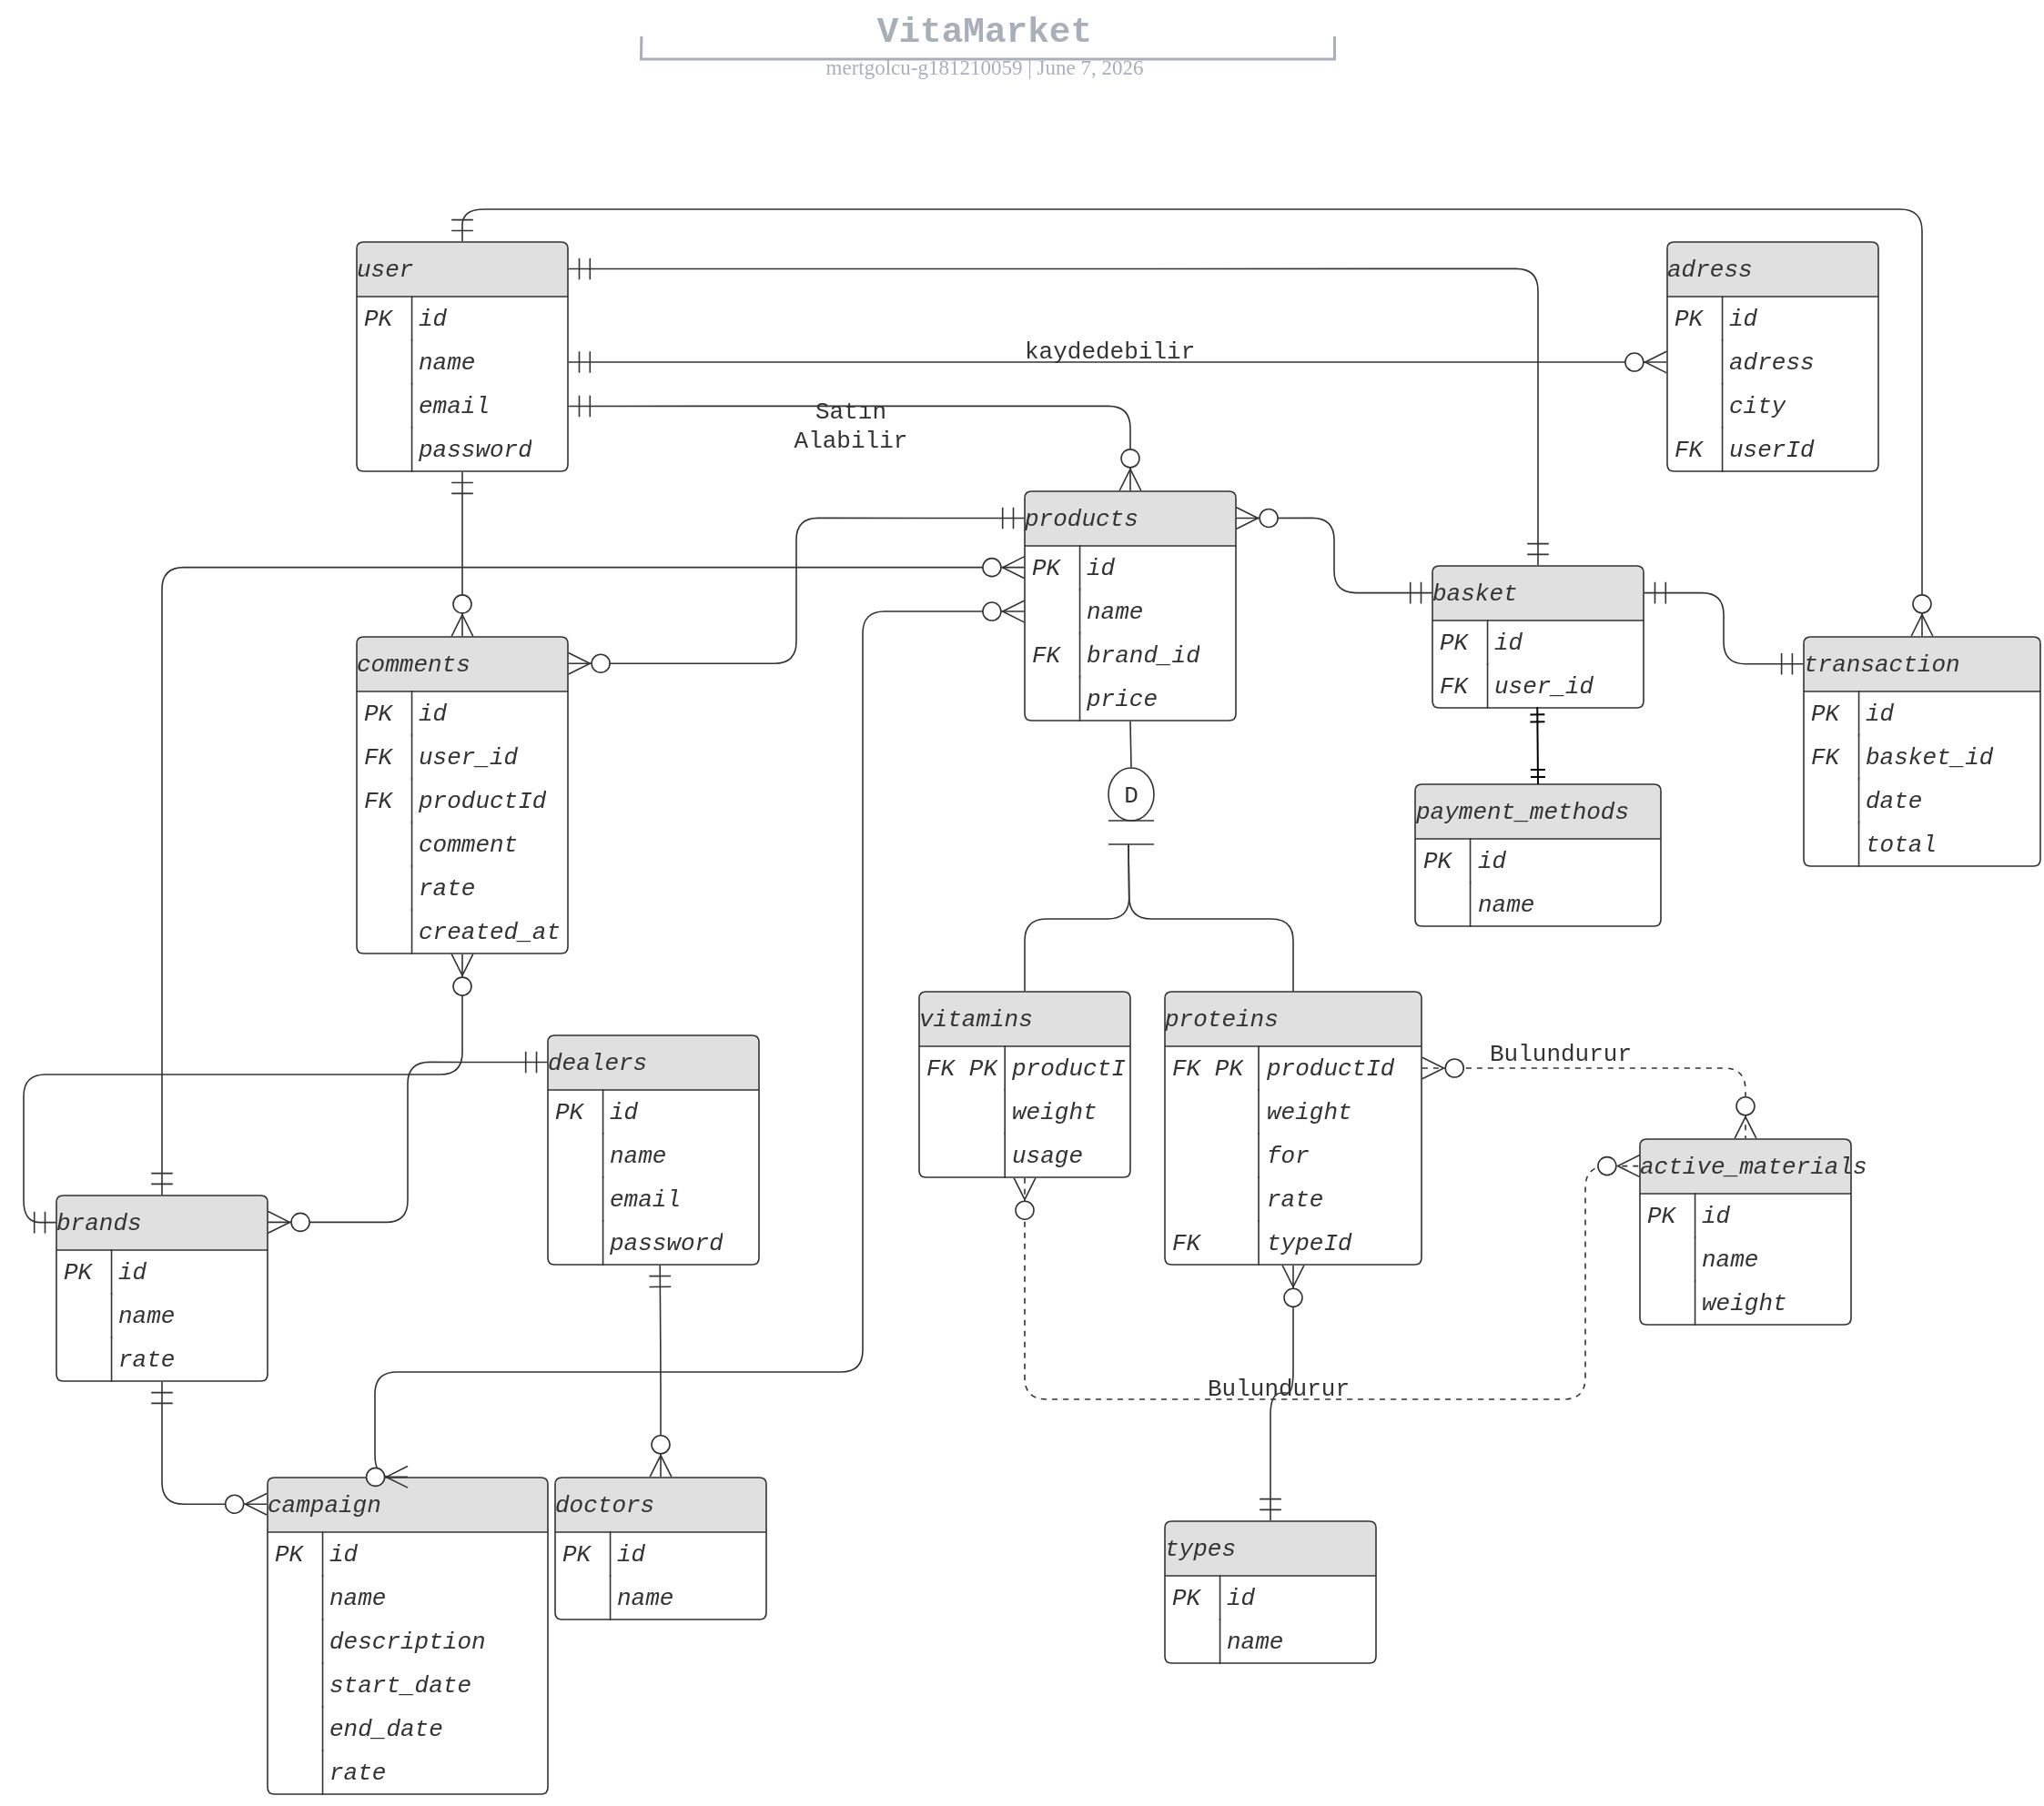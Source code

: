 <mxfile version="14.9.3" type="device"><diagram name="Page-1" id="e56a1550-8fbb-45ad-956c-1786394a9013"><mxGraphModel dx="652" dy="423" grid="1" gridSize="10" guides="1" tooltips="1" connect="1" arrows="1" fold="1" page="1" pageScale="1" pageWidth="1100" pageHeight="850" background="none" math="0" shadow="0"><root><mxCell id="0"/><mxCell id="1" parent="0"/><UserObject label="kaydedebilir" lucidchartObjectId="~Oa3uL6zPH9L" id="zCVVHHqVl1NkvaXFZH_J-166"><mxCell style="html=1;overflow=block;blockSpacing=1;whiteSpace=wrap;strokeColor=none;fillColor=none;whiteSpace=wrap;fontSize=13;fontColor=#333333;align=center;spacing=0;strokeWidth=1.5;fontFamily=Courier New;" vertex="1" parent="1"><mxGeometry x="682" y="215" width="93" height="33" as="geometry"/></mxCell></UserObject><mxCell id="zCVVHHqVl1NkvaXFZH_J-167" value="user" style="html=1;overflow=block;blockSpacing=1;whiteSpace=wrap;swimlane;resizeParent=1;resizeParentMax=0;resizeLast=0;collapsible=0;marginBottom=0;fontStyle=0;swimlaneFillColor=#ffffff;startSize=30;whiteSpace=wrap;fontSize=13;fontColor=#333333;fontStyle=2;align=left;fillColor=#e0e0e0;whiteSpace=wrap;spacing=0;strokeColor=#333333;strokeOpacity=100;fillOpacity=100;rounded=1;absoluteArcSize=1;arcSize=7.5;strokeWidth=0.8;fontFamily=Courier New;" vertex="1" parent="1"><mxGeometry x="315" y="172" width="116" height="126" as="geometry"/></mxCell><mxCell id="zCVVHHqVl1NkvaXFZH_J-168" value="PK" style="strokeColor=none;part=1;resizeHeight=0;align=left;verticalAlign=top;spacingLeft=4;spacingRight=4;overflow=hidden;rotatable=0;points=[[0,0.5],[1,0.5]];portConstraint=eastwest;whiteSpace=wrap;swimlaneFillColor=#ffffff;whiteSpace=wrap;fontSize=13;fontColor=#333333;fontStyle=2;fillColor=none;strokeOpacity=100;fillOpacity=100;whiteSpace=wrap;spacing=0;rounded=1;absoluteArcSize=1;arcSize=7.5;strokeWidth=0.8;fontFamily=Courier New;" vertex="1" parent="zCVVHHqVl1NkvaXFZH_J-167"><mxGeometry y="30" width="30.281" height="24" as="geometry"/></mxCell><mxCell id="zCVVHHqVl1NkvaXFZH_J-169" value="id" style="shape=partialRectangle;top=0;right=0;bottom=0;part=1;resizeHeight=0;align=left;verticalAlign=top;spacingLeft=4;spacingRight=4;overflow=hidden;rotatable=0;points=[[0,0.5],[1,0.5]];portConstraint=eastwest;whiteSpace=wrap;swimlaneFillColor=#ffffff;whiteSpace=wrap;fontSize=13;fontColor=#333333;fontStyle=2;fillColor=none;strokeOpacity=100;fillOpacity=100;whiteSpace=wrap;spacing=0;strokeColor=#333333;rounded=1;absoluteArcSize=1;arcSize=7.5;strokeWidth=0.8;fontFamily=Courier New;" vertex="1" parent="zCVVHHqVl1NkvaXFZH_J-167"><mxGeometry x="30.281" y="30" width="85.719" height="24" as="geometry"/></mxCell><mxCell id="zCVVHHqVl1NkvaXFZH_J-170" value="" style="strokeColor=none;part=1;resizeHeight=0;align=left;verticalAlign=top;spacingLeft=4;spacingRight=4;overflow=hidden;rotatable=0;points=[[0,0.5],[1,0.5]];portConstraint=eastwest;whiteSpace=wrap;swimlaneFillColor=#ffffff;whiteSpace=wrap;fontSize=13;fillColor=none;strokeOpacity=100;fillOpacity=100;whiteSpace=wrap;spacing=0;rounded=1;absoluteArcSize=1;arcSize=7.5;strokeWidth=0.8;fontFamily=Courier New;" vertex="1" parent="zCVVHHqVl1NkvaXFZH_J-167"><mxGeometry y="54" width="30.281" height="24" as="geometry"/></mxCell><mxCell id="zCVVHHqVl1NkvaXFZH_J-171" value="name" style="shape=partialRectangle;top=0;right=0;bottom=0;part=1;resizeHeight=0;align=left;verticalAlign=top;spacingLeft=4;spacingRight=4;overflow=hidden;rotatable=0;points=[[0,0.5],[1,0.5]];portConstraint=eastwest;whiteSpace=wrap;swimlaneFillColor=#ffffff;whiteSpace=wrap;fontSize=13;fontColor=#333333;fontStyle=2;fillColor=none;strokeOpacity=100;fillOpacity=100;whiteSpace=wrap;spacing=0;strokeColor=#333333;rounded=1;absoluteArcSize=1;arcSize=7.5;strokeWidth=0.8;fontFamily=Courier New;" vertex="1" parent="zCVVHHqVl1NkvaXFZH_J-167"><mxGeometry x="30.281" y="54" width="85.719" height="24" as="geometry"/></mxCell><mxCell id="zCVVHHqVl1NkvaXFZH_J-172" value="" style="strokeColor=none;part=1;resizeHeight=0;align=left;verticalAlign=top;spacingLeft=4;spacingRight=4;overflow=hidden;rotatable=0;points=[[0,0.5],[1,0.5]];portConstraint=eastwest;whiteSpace=wrap;swimlaneFillColor=#ffffff;whiteSpace=wrap;fontSize=13;fillColor=none;strokeOpacity=100;fillOpacity=100;whiteSpace=wrap;spacing=0;rounded=1;absoluteArcSize=1;arcSize=7.5;strokeWidth=0.8;fontFamily=Courier New;" vertex="1" parent="zCVVHHqVl1NkvaXFZH_J-167"><mxGeometry y="78" width="30.281" height="24" as="geometry"/></mxCell><mxCell id="zCVVHHqVl1NkvaXFZH_J-173" value="email" style="shape=partialRectangle;top=0;right=0;bottom=0;part=1;resizeHeight=0;align=left;verticalAlign=top;spacingLeft=4;spacingRight=4;overflow=hidden;rotatable=0;points=[[0,0.5],[1,0.5]];portConstraint=eastwest;whiteSpace=wrap;swimlaneFillColor=#ffffff;whiteSpace=wrap;fontSize=13;fontColor=#333333;fontStyle=2;fillColor=none;strokeOpacity=100;fillOpacity=100;whiteSpace=wrap;spacing=0;strokeColor=#333333;rounded=1;absoluteArcSize=1;arcSize=7.5;strokeWidth=0.8;fontFamily=Courier New;" vertex="1" parent="zCVVHHqVl1NkvaXFZH_J-167"><mxGeometry x="30.281" y="78" width="85.719" height="24" as="geometry"/></mxCell><mxCell id="zCVVHHqVl1NkvaXFZH_J-174" value="" style="strokeColor=none;part=1;resizeHeight=0;align=left;verticalAlign=top;spacingLeft=4;spacingRight=4;overflow=hidden;rotatable=0;points=[[0,0.5],[1,0.5]];portConstraint=eastwest;whiteSpace=wrap;swimlaneFillColor=#ffffff;whiteSpace=wrap;fontSize=13;fillColor=none;strokeOpacity=100;fillOpacity=100;whiteSpace=wrap;spacing=0;rounded=1;absoluteArcSize=1;arcSize=7.5;strokeWidth=0.8;fontFamily=Courier New;" vertex="1" parent="zCVVHHqVl1NkvaXFZH_J-167"><mxGeometry y="102" width="30.281" height="24" as="geometry"/></mxCell><mxCell id="zCVVHHqVl1NkvaXFZH_J-175" value="password" style="shape=partialRectangle;top=0;right=0;bottom=0;part=1;resizeHeight=0;align=left;verticalAlign=top;spacingLeft=4;spacingRight=4;overflow=hidden;rotatable=0;points=[[0,0.5],[1,0.5]];portConstraint=eastwest;whiteSpace=wrap;swimlaneFillColor=#ffffff;whiteSpace=wrap;fontSize=13;fontColor=#333333;fontStyle=2;fillColor=none;strokeOpacity=100;fillOpacity=100;whiteSpace=wrap;spacing=0;strokeColor=#333333;rounded=1;absoluteArcSize=1;arcSize=7.5;strokeWidth=0.8;fontFamily=Courier New;" vertex="1" parent="zCVVHHqVl1NkvaXFZH_J-167"><mxGeometry x="30.281" y="102" width="85.719" height="24" as="geometry"/></mxCell><mxCell id="zCVVHHqVl1NkvaXFZH_J-176" value="" style="group;dropTarget=0;fontFamily=Courier New;" vertex="1" parent="1"><mxGeometry x="340" y="40" width="640" height="50" as="geometry"/></mxCell><UserObject label="VitaMarket" placeholders="1" lucidchartObjectId="kWBYl.rsL5rs" id="zCVVHHqVl1NkvaXFZH_J-177"><mxCell style="points=[[0.205,0.967,0],[0.8,0.967,0]];html=1;overflow=block;blockSpacing=1;whiteSpace=wrap;;whiteSpace=wrap;fontSize=19.7;fontColor=#a9afb8;fontStyle=1;align=center;spacingLeft=7;spacingRight=7;spacingTop=2;spacing=3;strokeOpacity=0;fillOpacity=0;rounded=1;absoluteArcSize=1;arcSize=12;fillColor=#ffffff;strokeWidth=1.5;fontFamily=Courier New;" vertex="1" parent="zCVVHHqVl1NkvaXFZH_J-176"><mxGeometry width="640" height="19.375" as="geometry"/></mxCell></UserObject><UserObject label="mertgolcu-g181210059&amp;nbsp;|  %date{mmmm d, yyyy}%" placeholders="1" lucidchartObjectId="kWBYolvidEkw" id="zCVVHHqVl1NkvaXFZH_J-178"><mxCell style="html=1;overflow=block;blockSpacing=1;whiteSpace=wrap;;whiteSpace=wrap;fontSize=11.5;fontColor=#a9afb8;align=center;spacingLeft=7;spacingRight=7;spacingTop=2;spacing=3;strokeOpacity=0;fillOpacity=0;rounded=1;absoluteArcSize=1;arcSize=12;strokeWidth=1.5;fontFamily=Verdana;gradientColor=#ffffff;fillColor=none;" vertex="1" parent="zCVVHHqVl1NkvaXFZH_J-176"><mxGeometry y="19.375" width="640" height="30.625" as="geometry"/></mxCell></UserObject><UserObject label="" lucidchartObjectId="kWBYQYheZtb3" id="zCVVHHqVl1NkvaXFZH_J-179"><mxCell style="html=1;jettySize=18;whiteSpace=wrap;fontSize=13;fontFamily=Courier New;strokeColor=#a9afb8;strokeOpacity=100;strokeWidth=1.5;rounded=0;startArrow=none;;endArrow=none;;exitX=0.205;exitY=0.967;exitPerimeter=0;entryX=0.8;entryY=0.967;entryPerimeter=0;" edge="1" parent="zCVVHHqVl1NkvaXFZH_J-176" source="zCVVHHqVl1NkvaXFZH_J-177" target="zCVVHHqVl1NkvaXFZH_J-177"><mxGeometry width="100" height="100" relative="1" as="geometry"><Array as="points"><mxPoint x="131" y="31.25" generated="1"/><mxPoint x="512" y="31.25" generated="1"/></Array></mxGeometry></mxCell></UserObject><mxCell id="zCVVHHqVl1NkvaXFZH_J-180" value="adress" style="html=1;overflow=block;blockSpacing=1;whiteSpace=wrap;swimlane;resizeParent=1;resizeParentMax=0;resizeLast=0;collapsible=0;marginBottom=0;fontStyle=0;swimlaneFillColor=#ffffff;startSize=30;whiteSpace=wrap;fontSize=13;fontColor=#333333;fontStyle=2;align=left;fillColor=#e0e0e0;whiteSpace=wrap;spacing=0;strokeColor=#333333;strokeOpacity=100;fillOpacity=100;rounded=1;absoluteArcSize=1;arcSize=7.5;strokeWidth=0.8;fontFamily=Courier New;" vertex="1" parent="1"><mxGeometry x="1035" y="172" width="116" height="126" as="geometry"/></mxCell><mxCell id="zCVVHHqVl1NkvaXFZH_J-181" value="PK" style="strokeColor=none;part=1;resizeHeight=0;align=left;verticalAlign=top;spacingLeft=4;spacingRight=4;overflow=hidden;rotatable=0;points=[[0,0.5],[1,0.5]];portConstraint=eastwest;whiteSpace=wrap;swimlaneFillColor=#ffffff;whiteSpace=wrap;fontSize=13;fontColor=#333333;fontStyle=2;fillColor=none;strokeOpacity=100;fillOpacity=100;whiteSpace=wrap;spacing=0;rounded=1;absoluteArcSize=1;arcSize=7.5;strokeWidth=0.8;fontFamily=Courier New;" vertex="1" parent="zCVVHHqVl1NkvaXFZH_J-180"><mxGeometry y="30" width="30.281" height="24" as="geometry"/></mxCell><mxCell id="zCVVHHqVl1NkvaXFZH_J-182" value="id" style="shape=partialRectangle;top=0;right=0;bottom=0;part=1;resizeHeight=0;align=left;verticalAlign=top;spacingLeft=4;spacingRight=4;overflow=hidden;rotatable=0;points=[[0,0.5],[1,0.5]];portConstraint=eastwest;whiteSpace=wrap;swimlaneFillColor=#ffffff;whiteSpace=wrap;fontSize=13;fontColor=#333333;fontStyle=2;fillColor=none;strokeOpacity=100;fillOpacity=100;whiteSpace=wrap;spacing=0;strokeColor=#333333;rounded=1;absoluteArcSize=1;arcSize=7.5;strokeWidth=0.8;fontFamily=Courier New;" vertex="1" parent="zCVVHHqVl1NkvaXFZH_J-180"><mxGeometry x="30.281" y="30" width="85.719" height="24" as="geometry"/></mxCell><mxCell id="zCVVHHqVl1NkvaXFZH_J-183" value="" style="strokeColor=none;part=1;resizeHeight=0;align=left;verticalAlign=top;spacingLeft=4;spacingRight=4;overflow=hidden;rotatable=0;points=[[0,0.5],[1,0.5]];portConstraint=eastwest;whiteSpace=wrap;swimlaneFillColor=#ffffff;whiteSpace=wrap;fontSize=13;fillColor=none;strokeOpacity=100;fillOpacity=100;whiteSpace=wrap;spacing=0;rounded=1;absoluteArcSize=1;arcSize=7.5;strokeWidth=0.8;fontFamily=Courier New;" vertex="1" parent="zCVVHHqVl1NkvaXFZH_J-180"><mxGeometry y="54" width="30.281" height="24" as="geometry"/></mxCell><mxCell id="zCVVHHqVl1NkvaXFZH_J-184" value="adress" style="shape=partialRectangle;top=0;right=0;bottom=0;part=1;resizeHeight=0;align=left;verticalAlign=top;spacingLeft=4;spacingRight=4;overflow=hidden;rotatable=0;points=[[0,0.5],[1,0.5]];portConstraint=eastwest;whiteSpace=wrap;swimlaneFillColor=#ffffff;whiteSpace=wrap;fontSize=13;fontColor=#333333;fontStyle=2;fillColor=none;strokeOpacity=100;fillOpacity=100;whiteSpace=wrap;spacing=0;strokeColor=#333333;rounded=1;absoluteArcSize=1;arcSize=7.5;strokeWidth=0.8;fontFamily=Courier New;" vertex="1" parent="zCVVHHqVl1NkvaXFZH_J-180"><mxGeometry x="30.281" y="54" width="85.719" height="24" as="geometry"/></mxCell><mxCell id="zCVVHHqVl1NkvaXFZH_J-185" value="" style="strokeColor=none;part=1;resizeHeight=0;align=left;verticalAlign=top;spacingLeft=4;spacingRight=4;overflow=hidden;rotatable=0;points=[[0,0.5],[1,0.5]];portConstraint=eastwest;whiteSpace=wrap;swimlaneFillColor=#ffffff;whiteSpace=wrap;fontSize=13;fillColor=none;strokeOpacity=100;fillOpacity=100;whiteSpace=wrap;spacing=0;rounded=1;absoluteArcSize=1;arcSize=7.5;strokeWidth=0.8;fontFamily=Courier New;" vertex="1" parent="zCVVHHqVl1NkvaXFZH_J-180"><mxGeometry y="78" width="30.281" height="24" as="geometry"/></mxCell><mxCell id="zCVVHHqVl1NkvaXFZH_J-186" value="city" style="shape=partialRectangle;top=0;right=0;bottom=0;part=1;resizeHeight=0;align=left;verticalAlign=top;spacingLeft=4;spacingRight=4;overflow=hidden;rotatable=0;points=[[0,0.5],[1,0.5]];portConstraint=eastwest;whiteSpace=wrap;swimlaneFillColor=#ffffff;whiteSpace=wrap;fontSize=13;fontColor=#333333;fontStyle=2;fillColor=none;strokeOpacity=100;fillOpacity=100;whiteSpace=wrap;spacing=0;strokeColor=#333333;rounded=1;absoluteArcSize=1;arcSize=7.5;strokeWidth=0.8;fontFamily=Courier New;" vertex="1" parent="zCVVHHqVl1NkvaXFZH_J-180"><mxGeometry x="30.281" y="78" width="85.719" height="24" as="geometry"/></mxCell><mxCell id="zCVVHHqVl1NkvaXFZH_J-187" value="FK" style="strokeColor=none;part=1;resizeHeight=0;align=left;verticalAlign=top;spacingLeft=4;spacingRight=4;overflow=hidden;rotatable=0;points=[[0,0.5],[1,0.5]];portConstraint=eastwest;whiteSpace=wrap;swimlaneFillColor=#ffffff;whiteSpace=wrap;fontSize=13;fontColor=#333333;fontStyle=2;fillColor=none;strokeOpacity=100;fillOpacity=100;whiteSpace=wrap;spacing=0;rounded=1;absoluteArcSize=1;arcSize=7.5;strokeWidth=0.8;fontFamily=Courier New;" vertex="1" parent="zCVVHHqVl1NkvaXFZH_J-180"><mxGeometry y="102" width="30.281" height="24" as="geometry"/></mxCell><mxCell id="zCVVHHqVl1NkvaXFZH_J-188" value="userId" style="shape=partialRectangle;top=0;right=0;bottom=0;part=1;resizeHeight=0;align=left;verticalAlign=top;spacingLeft=4;spacingRight=4;overflow=hidden;rotatable=0;points=[[0,0.5],[1,0.5]];portConstraint=eastwest;whiteSpace=wrap;swimlaneFillColor=#ffffff;whiteSpace=wrap;fontSize=13;fontColor=#333333;fontStyle=2;fillColor=none;strokeOpacity=100;fillOpacity=100;whiteSpace=wrap;spacing=0;strokeColor=#333333;rounded=1;absoluteArcSize=1;arcSize=7.5;strokeWidth=0.8;fontFamily=Courier New;" vertex="1" parent="zCVVHHqVl1NkvaXFZH_J-180"><mxGeometry x="30.281" y="102" width="85.719" height="24" as="geometry"/></mxCell><mxCell id="zCVVHHqVl1NkvaXFZH_J-189" value="brands" style="html=1;overflow=block;blockSpacing=1;whiteSpace=wrap;swimlane;resizeParent=1;resizeParentMax=0;resizeLast=0;collapsible=0;marginBottom=0;fontStyle=0;swimlaneFillColor=#ffffff;startSize=30;whiteSpace=wrap;fontSize=13;fontColor=#333333;fontStyle=2;align=left;fillColor=#e0e0e0;whiteSpace=wrap;spacing=0;strokeColor=#333333;strokeOpacity=100;fillOpacity=100;rounded=1;absoluteArcSize=1;arcSize=7.5;strokeWidth=0.8;fontFamily=Courier New;" vertex="1" parent="1"><mxGeometry x="150" y="696" width="116" height="102" as="geometry"/></mxCell><mxCell id="zCVVHHqVl1NkvaXFZH_J-190" value="PK" style="strokeColor=none;part=1;resizeHeight=0;align=left;verticalAlign=top;spacingLeft=4;spacingRight=4;overflow=hidden;rotatable=0;points=[[0,0.5],[1,0.5]];portConstraint=eastwest;whiteSpace=wrap;swimlaneFillColor=#ffffff;whiteSpace=wrap;fontSize=13;fontColor=#333333;fontStyle=2;fillColor=none;strokeOpacity=100;fillOpacity=100;whiteSpace=wrap;spacing=0;rounded=1;absoluteArcSize=1;arcSize=7.5;strokeWidth=0.8;fontFamily=Courier New;" vertex="1" parent="zCVVHHqVl1NkvaXFZH_J-189"><mxGeometry y="30" width="30.281" height="24" as="geometry"/></mxCell><mxCell id="zCVVHHqVl1NkvaXFZH_J-191" value="id" style="shape=partialRectangle;top=0;right=0;bottom=0;part=1;resizeHeight=0;align=left;verticalAlign=top;spacingLeft=4;spacingRight=4;overflow=hidden;rotatable=0;points=[[0,0.5],[1,0.5]];portConstraint=eastwest;whiteSpace=wrap;swimlaneFillColor=#ffffff;whiteSpace=wrap;fontSize=13;fontColor=#333333;fontStyle=2;fillColor=none;strokeOpacity=100;fillOpacity=100;whiteSpace=wrap;spacing=0;strokeColor=#333333;rounded=1;absoluteArcSize=1;arcSize=7.5;strokeWidth=0.8;fontFamily=Courier New;" vertex="1" parent="zCVVHHqVl1NkvaXFZH_J-189"><mxGeometry x="30.281" y="30" width="85.719" height="24" as="geometry"/></mxCell><mxCell id="zCVVHHqVl1NkvaXFZH_J-192" value="" style="strokeColor=none;part=1;resizeHeight=0;align=left;verticalAlign=top;spacingLeft=4;spacingRight=4;overflow=hidden;rotatable=0;points=[[0,0.5],[1,0.5]];portConstraint=eastwest;whiteSpace=wrap;swimlaneFillColor=#ffffff;whiteSpace=wrap;fontSize=13;fillColor=none;strokeOpacity=100;fillOpacity=100;whiteSpace=wrap;spacing=0;rounded=1;absoluteArcSize=1;arcSize=7.5;strokeWidth=0.8;fontFamily=Courier New;" vertex="1" parent="zCVVHHqVl1NkvaXFZH_J-189"><mxGeometry y="54" width="30.281" height="24" as="geometry"/></mxCell><mxCell id="zCVVHHqVl1NkvaXFZH_J-193" value="name" style="shape=partialRectangle;top=0;right=0;bottom=0;part=1;resizeHeight=0;align=left;verticalAlign=top;spacingLeft=4;spacingRight=4;overflow=hidden;rotatable=0;points=[[0,0.5],[1,0.5]];portConstraint=eastwest;whiteSpace=wrap;swimlaneFillColor=#ffffff;whiteSpace=wrap;fontSize=13;fontColor=#333333;fontStyle=2;fillColor=none;strokeOpacity=100;fillOpacity=100;whiteSpace=wrap;spacing=0;strokeColor=#333333;rounded=1;absoluteArcSize=1;arcSize=7.5;strokeWidth=0.8;fontFamily=Courier New;" vertex="1" parent="zCVVHHqVl1NkvaXFZH_J-189"><mxGeometry x="30.281" y="54" width="85.719" height="24" as="geometry"/></mxCell><mxCell id="zCVVHHqVl1NkvaXFZH_J-194" value="" style="strokeColor=none;part=1;resizeHeight=0;align=left;verticalAlign=top;spacingLeft=4;spacingRight=4;overflow=hidden;rotatable=0;points=[[0,0.5],[1,0.5]];portConstraint=eastwest;whiteSpace=wrap;swimlaneFillColor=#ffffff;whiteSpace=wrap;fontSize=13;fillColor=none;strokeOpacity=100;fillOpacity=100;whiteSpace=wrap;spacing=0;rounded=1;absoluteArcSize=1;arcSize=7.5;strokeWidth=0.8;fontFamily=Courier New;" vertex="1" parent="zCVVHHqVl1NkvaXFZH_J-189"><mxGeometry y="78" width="30.281" height="24" as="geometry"/></mxCell><mxCell id="zCVVHHqVl1NkvaXFZH_J-195" value="rate" style="shape=partialRectangle;top=0;right=0;bottom=0;part=1;resizeHeight=0;align=left;verticalAlign=top;spacingLeft=4;spacingRight=4;overflow=hidden;rotatable=0;points=[[0,0.5],[1,0.5]];portConstraint=eastwest;whiteSpace=wrap;swimlaneFillColor=#ffffff;whiteSpace=wrap;fontSize=13;fontColor=#333333;fontStyle=2;fillColor=none;strokeOpacity=100;fillOpacity=100;whiteSpace=wrap;spacing=0;strokeColor=#333333;rounded=1;absoluteArcSize=1;arcSize=7.5;strokeWidth=0.8;fontFamily=Courier New;" vertex="1" parent="zCVVHHqVl1NkvaXFZH_J-189"><mxGeometry x="30.281" y="78" width="85.719" height="24" as="geometry"/></mxCell><mxCell id="zCVVHHqVl1NkvaXFZH_J-196" value="products" style="html=1;overflow=block;blockSpacing=1;whiteSpace=wrap;swimlane;resizeParent=1;resizeParentMax=0;resizeLast=0;collapsible=0;marginBottom=0;fontStyle=0;swimlaneFillColor=#ffffff;startSize=30;whiteSpace=wrap;fontSize=13;fontColor=#333333;fontStyle=2;align=left;fillColor=#e0e0e0;whiteSpace=wrap;spacing=0;strokeColor=#333333;strokeOpacity=100;fillOpacity=100;rounded=1;absoluteArcSize=1;arcSize=7.5;strokeWidth=0.8;fontFamily=Courier New;" vertex="1" parent="1"><mxGeometry x="682" y="309" width="116" height="126" as="geometry"/></mxCell><mxCell id="zCVVHHqVl1NkvaXFZH_J-197" value="PK" style="strokeColor=none;part=1;resizeHeight=0;align=left;verticalAlign=top;spacingLeft=4;spacingRight=4;overflow=hidden;rotatable=0;points=[[0,0.5],[1,0.5]];portConstraint=eastwest;whiteSpace=wrap;swimlaneFillColor=#ffffff;whiteSpace=wrap;fontSize=13;fontColor=#333333;fontStyle=2;fillColor=none;strokeOpacity=100;fillOpacity=100;whiteSpace=wrap;spacing=0;rounded=1;absoluteArcSize=1;arcSize=7.5;strokeWidth=0.8;fontFamily=Courier New;" vertex="1" parent="zCVVHHqVl1NkvaXFZH_J-196"><mxGeometry y="30" width="30.281" height="24" as="geometry"/></mxCell><mxCell id="zCVVHHqVl1NkvaXFZH_J-198" value="id" style="shape=partialRectangle;top=0;right=0;bottom=0;part=1;resizeHeight=0;align=left;verticalAlign=top;spacingLeft=4;spacingRight=4;overflow=hidden;rotatable=0;points=[[0,0.5],[1,0.5]];portConstraint=eastwest;whiteSpace=wrap;swimlaneFillColor=#ffffff;whiteSpace=wrap;fontSize=13;fontColor=#333333;fontStyle=2;fillColor=none;strokeOpacity=100;fillOpacity=100;whiteSpace=wrap;spacing=0;strokeColor=#333333;rounded=1;absoluteArcSize=1;arcSize=7.5;strokeWidth=0.8;fontFamily=Courier New;" vertex="1" parent="zCVVHHqVl1NkvaXFZH_J-196"><mxGeometry x="30.281" y="30" width="85.719" height="24" as="geometry"/></mxCell><mxCell id="zCVVHHqVl1NkvaXFZH_J-199" value="" style="strokeColor=none;part=1;resizeHeight=0;align=left;verticalAlign=top;spacingLeft=4;spacingRight=4;overflow=hidden;rotatable=0;points=[[0,0.5],[1,0.5]];portConstraint=eastwest;whiteSpace=wrap;swimlaneFillColor=#ffffff;whiteSpace=wrap;fontSize=13;fillColor=none;strokeOpacity=100;fillOpacity=100;whiteSpace=wrap;spacing=0;rounded=1;absoluteArcSize=1;arcSize=7.5;strokeWidth=0.8;fontFamily=Courier New;" vertex="1" parent="zCVVHHqVl1NkvaXFZH_J-196"><mxGeometry y="54" width="30.281" height="24" as="geometry"/></mxCell><mxCell id="zCVVHHqVl1NkvaXFZH_J-200" value="name" style="shape=partialRectangle;top=0;right=0;bottom=0;part=1;resizeHeight=0;align=left;verticalAlign=top;spacingLeft=4;spacingRight=4;overflow=hidden;rotatable=0;points=[[0,0.5],[1,0.5]];portConstraint=eastwest;whiteSpace=wrap;swimlaneFillColor=#ffffff;whiteSpace=wrap;fontSize=13;fontColor=#333333;fontStyle=2;fillColor=none;strokeOpacity=100;fillOpacity=100;whiteSpace=wrap;spacing=0;strokeColor=#333333;rounded=1;absoluteArcSize=1;arcSize=7.5;strokeWidth=0.8;fontFamily=Courier New;" vertex="1" parent="zCVVHHqVl1NkvaXFZH_J-196"><mxGeometry x="30.281" y="54" width="85.719" height="24" as="geometry"/></mxCell><mxCell id="zCVVHHqVl1NkvaXFZH_J-201" value="FK" style="strokeColor=none;part=1;resizeHeight=0;align=left;verticalAlign=top;spacingLeft=4;spacingRight=4;overflow=hidden;rotatable=0;points=[[0,0.5],[1,0.5]];portConstraint=eastwest;whiteSpace=wrap;swimlaneFillColor=#ffffff;whiteSpace=wrap;fontSize=13;fontColor=#333333;fontStyle=2;fillColor=none;strokeOpacity=100;fillOpacity=100;whiteSpace=wrap;spacing=0;rounded=1;absoluteArcSize=1;arcSize=7.5;strokeWidth=0.8;fontFamily=Courier New;" vertex="1" parent="zCVVHHqVl1NkvaXFZH_J-196"><mxGeometry y="78" width="30.281" height="24" as="geometry"/></mxCell><mxCell id="zCVVHHqVl1NkvaXFZH_J-202" value="brand_id" style="shape=partialRectangle;top=0;right=0;bottom=0;part=1;resizeHeight=0;align=left;verticalAlign=top;spacingLeft=4;spacingRight=4;overflow=hidden;rotatable=0;points=[[0,0.5],[1,0.5]];portConstraint=eastwest;whiteSpace=wrap;swimlaneFillColor=#ffffff;whiteSpace=wrap;fontSize=13;fontColor=#333333;fontStyle=2;fillColor=none;strokeOpacity=100;fillOpacity=100;whiteSpace=wrap;spacing=0;strokeColor=#333333;rounded=1;absoluteArcSize=1;arcSize=7.5;strokeWidth=0.8;fontFamily=Courier New;" vertex="1" parent="zCVVHHqVl1NkvaXFZH_J-196"><mxGeometry x="30.281" y="78" width="85.719" height="24" as="geometry"/></mxCell><mxCell id="zCVVHHqVl1NkvaXFZH_J-203" value="" style="strokeColor=none;part=1;resizeHeight=0;align=left;verticalAlign=top;spacingLeft=4;spacingRight=4;overflow=hidden;rotatable=0;points=[[0,0.5],[1,0.5]];portConstraint=eastwest;whiteSpace=wrap;swimlaneFillColor=#ffffff;whiteSpace=wrap;fontSize=13;fillColor=none;strokeOpacity=100;fillOpacity=100;whiteSpace=wrap;spacing=0;rounded=1;absoluteArcSize=1;arcSize=7.5;strokeWidth=0.8;fontFamily=Courier New;" vertex="1" parent="zCVVHHqVl1NkvaXFZH_J-196"><mxGeometry y="102" width="30.281" height="24" as="geometry"/></mxCell><mxCell id="zCVVHHqVl1NkvaXFZH_J-204" value="price" style="shape=partialRectangle;top=0;right=0;bottom=0;part=1;resizeHeight=0;align=left;verticalAlign=top;spacingLeft=4;spacingRight=4;overflow=hidden;rotatable=0;points=[[0,0.5],[1,0.5]];portConstraint=eastwest;whiteSpace=wrap;swimlaneFillColor=#ffffff;whiteSpace=wrap;fontSize=13;fontColor=#333333;fontStyle=2;fillColor=none;strokeOpacity=100;fillOpacity=100;whiteSpace=wrap;spacing=0;strokeColor=#333333;rounded=1;absoluteArcSize=1;arcSize=7.5;strokeWidth=0.8;fontFamily=Courier New;" vertex="1" parent="zCVVHHqVl1NkvaXFZH_J-196"><mxGeometry x="30.281" y="102" width="85.719" height="24" as="geometry"/></mxCell><UserObject label="" lucidchartObjectId="nr72RZb_jtl7" id="zCVVHHqVl1NkvaXFZH_J-205"><mxCell style="html=1;jettySize=18;whiteSpace=wrap;fontSize=13;strokeColor=#333333;strokeOpacity=100;strokeWidth=0.8;rounded=1;arcSize=24;edgeStyle=orthogonalEdgeStyle;startArrow=ERmandOne;startSize=10;;endArrow=ERzeroToMany;endSize=10;;exitX=1.003;exitY=0.524;exitPerimeter=0;entryX=-0.003;entryY=0.524;entryPerimeter=0;fontFamily=Courier New;" edge="1" parent="1" source="zCVVHHqVl1NkvaXFZH_J-167" target="zCVVHHqVl1NkvaXFZH_J-180"><mxGeometry width="100" height="100" relative="1" as="geometry"><Array as="points"/></mxGeometry></mxCell></UserObject><mxCell id="zCVVHHqVl1NkvaXFZH_J-206" value="comments" style="html=1;overflow=block;blockSpacing=1;whiteSpace=wrap;swimlane;resizeParent=1;resizeParentMax=0;resizeLast=0;collapsible=0;marginBottom=0;fontStyle=0;swimlaneFillColor=#ffffff;startSize=30;whiteSpace=wrap;fontSize=13;fontColor=#333333;fontStyle=2;align=left;fillColor=#e0e0e0;whiteSpace=wrap;spacing=0;strokeColor=#333333;strokeOpacity=100;fillOpacity=100;rounded=1;absoluteArcSize=1;arcSize=7.5;strokeWidth=0.8;fontFamily=Courier New;" vertex="1" parent="1"><mxGeometry x="315" y="389" width="116" height="174" as="geometry"/></mxCell><mxCell id="zCVVHHqVl1NkvaXFZH_J-207" value="PK" style="strokeColor=none;part=1;resizeHeight=0;align=left;verticalAlign=top;spacingLeft=4;spacingRight=4;overflow=hidden;rotatable=0;points=[[0,0.5],[1,0.5]];portConstraint=eastwest;whiteSpace=wrap;swimlaneFillColor=#ffffff;whiteSpace=wrap;fontSize=13;fontColor=#333333;fontStyle=2;fillColor=none;strokeOpacity=100;fillOpacity=100;whiteSpace=wrap;spacing=0;rounded=1;absoluteArcSize=1;arcSize=7.5;strokeWidth=0.8;fontFamily=Courier New;" vertex="1" parent="zCVVHHqVl1NkvaXFZH_J-206"><mxGeometry y="30" width="30.281" height="24" as="geometry"/></mxCell><mxCell id="zCVVHHqVl1NkvaXFZH_J-208" value="id" style="shape=partialRectangle;top=0;right=0;bottom=0;part=1;resizeHeight=0;align=left;verticalAlign=top;spacingLeft=4;spacingRight=4;overflow=hidden;rotatable=0;points=[[0,0.5],[1,0.5]];portConstraint=eastwest;whiteSpace=wrap;swimlaneFillColor=#ffffff;whiteSpace=wrap;fontSize=13;fontColor=#333333;fontStyle=2;fillColor=none;strokeOpacity=100;fillOpacity=100;whiteSpace=wrap;spacing=0;strokeColor=#333333;rounded=1;absoluteArcSize=1;arcSize=7.5;strokeWidth=0.8;fontFamily=Courier New;" vertex="1" parent="zCVVHHqVl1NkvaXFZH_J-206"><mxGeometry x="30.281" y="30" width="85.719" height="24" as="geometry"/></mxCell><mxCell id="zCVVHHqVl1NkvaXFZH_J-209" value="FK" style="strokeColor=none;part=1;resizeHeight=0;align=left;verticalAlign=top;spacingLeft=4;spacingRight=4;overflow=hidden;rotatable=0;points=[[0,0.5],[1,0.5]];portConstraint=eastwest;whiteSpace=wrap;swimlaneFillColor=#ffffff;whiteSpace=wrap;fontSize=13;fontColor=#333333;fontStyle=2;fillColor=none;strokeOpacity=100;fillOpacity=100;whiteSpace=wrap;spacing=0;rounded=1;absoluteArcSize=1;arcSize=7.5;strokeWidth=0.8;fontFamily=Courier New;" vertex="1" parent="zCVVHHqVl1NkvaXFZH_J-206"><mxGeometry y="54" width="30.281" height="24" as="geometry"/></mxCell><mxCell id="zCVVHHqVl1NkvaXFZH_J-210" value="user_id" style="shape=partialRectangle;top=0;right=0;bottom=0;part=1;resizeHeight=0;align=left;verticalAlign=top;spacingLeft=4;spacingRight=4;overflow=hidden;rotatable=0;points=[[0,0.5],[1,0.5]];portConstraint=eastwest;whiteSpace=wrap;swimlaneFillColor=#ffffff;whiteSpace=wrap;fontSize=13;fontColor=#333333;fontStyle=2;fillColor=none;strokeOpacity=100;fillOpacity=100;whiteSpace=wrap;spacing=0;strokeColor=#333333;rounded=1;absoluteArcSize=1;arcSize=7.5;strokeWidth=0.8;fontFamily=Courier New;" vertex="1" parent="zCVVHHqVl1NkvaXFZH_J-206"><mxGeometry x="30.281" y="54" width="85.719" height="24" as="geometry"/></mxCell><mxCell id="zCVVHHqVl1NkvaXFZH_J-211" value="FK" style="strokeColor=none;part=1;resizeHeight=0;align=left;verticalAlign=top;spacingLeft=4;spacingRight=4;overflow=hidden;rotatable=0;points=[[0,0.5],[1,0.5]];portConstraint=eastwest;whiteSpace=wrap;swimlaneFillColor=#ffffff;whiteSpace=wrap;fontSize=13;fontColor=#333333;fontStyle=2;fillColor=none;strokeOpacity=100;fillOpacity=100;whiteSpace=wrap;spacing=0;rounded=1;absoluteArcSize=1;arcSize=7.5;strokeWidth=0.8;fontFamily=Courier New;" vertex="1" parent="zCVVHHqVl1NkvaXFZH_J-206"><mxGeometry y="78" width="30.281" height="24" as="geometry"/></mxCell><mxCell id="zCVVHHqVl1NkvaXFZH_J-212" value="productId" style="shape=partialRectangle;top=0;right=0;bottom=0;part=1;resizeHeight=0;align=left;verticalAlign=top;spacingLeft=4;spacingRight=4;overflow=hidden;rotatable=0;points=[[0,0.5],[1,0.5]];portConstraint=eastwest;whiteSpace=wrap;swimlaneFillColor=#ffffff;whiteSpace=wrap;fontSize=13;fontColor=#333333;fontStyle=2;fillColor=none;strokeOpacity=100;fillOpacity=100;whiteSpace=wrap;spacing=0;strokeColor=#333333;rounded=1;absoluteArcSize=1;arcSize=7.5;strokeWidth=0.8;fontFamily=Courier New;" vertex="1" parent="zCVVHHqVl1NkvaXFZH_J-206"><mxGeometry x="30.281" y="78" width="85.719" height="24" as="geometry"/></mxCell><mxCell id="zCVVHHqVl1NkvaXFZH_J-213" value="" style="strokeColor=none;part=1;resizeHeight=0;align=left;verticalAlign=top;spacingLeft=4;spacingRight=4;overflow=hidden;rotatable=0;points=[[0,0.5],[1,0.5]];portConstraint=eastwest;whiteSpace=wrap;swimlaneFillColor=#ffffff;whiteSpace=wrap;fontSize=13;fillColor=none;strokeOpacity=100;fillOpacity=100;whiteSpace=wrap;spacing=0;rounded=1;absoluteArcSize=1;arcSize=7.5;strokeWidth=0.8;fontFamily=Courier New;" vertex="1" parent="zCVVHHqVl1NkvaXFZH_J-206"><mxGeometry y="102" width="30.281" height="24" as="geometry"/></mxCell><mxCell id="zCVVHHqVl1NkvaXFZH_J-214" value="comment" style="shape=partialRectangle;top=0;right=0;bottom=0;part=1;resizeHeight=0;align=left;verticalAlign=top;spacingLeft=4;spacingRight=4;overflow=hidden;rotatable=0;points=[[0,0.5],[1,0.5]];portConstraint=eastwest;whiteSpace=wrap;swimlaneFillColor=#ffffff;whiteSpace=wrap;fontSize=13;fontColor=#333333;fontStyle=2;fillColor=none;strokeOpacity=100;fillOpacity=100;whiteSpace=wrap;spacing=0;strokeColor=#333333;rounded=1;absoluteArcSize=1;arcSize=7.5;strokeWidth=0.8;fontFamily=Courier New;" vertex="1" parent="zCVVHHqVl1NkvaXFZH_J-206"><mxGeometry x="30.281" y="102" width="85.719" height="24" as="geometry"/></mxCell><mxCell id="zCVVHHqVl1NkvaXFZH_J-215" value="" style="strokeColor=none;part=1;resizeHeight=0;align=left;verticalAlign=top;spacingLeft=4;spacingRight=4;overflow=hidden;rotatable=0;points=[[0,0.5],[1,0.5]];portConstraint=eastwest;whiteSpace=wrap;swimlaneFillColor=#ffffff;whiteSpace=wrap;fontSize=13;fillColor=none;strokeOpacity=100;fillOpacity=100;whiteSpace=wrap;spacing=0;rounded=1;absoluteArcSize=1;arcSize=7.5;strokeWidth=0.8;fontFamily=Courier New;" vertex="1" parent="zCVVHHqVl1NkvaXFZH_J-206"><mxGeometry y="126" width="30.281" height="24" as="geometry"/></mxCell><mxCell id="zCVVHHqVl1NkvaXFZH_J-216" value="rate" style="shape=partialRectangle;top=0;right=0;bottom=0;part=1;resizeHeight=0;align=left;verticalAlign=top;spacingLeft=4;spacingRight=4;overflow=hidden;rotatable=0;points=[[0,0.5],[1,0.5]];portConstraint=eastwest;whiteSpace=wrap;swimlaneFillColor=#ffffff;whiteSpace=wrap;fontSize=13;fontColor=#333333;fontStyle=2;fillColor=none;strokeOpacity=100;fillOpacity=100;whiteSpace=wrap;spacing=0;strokeColor=#333333;rounded=1;absoluteArcSize=1;arcSize=7.5;strokeWidth=0.8;fontFamily=Courier New;" vertex="1" parent="zCVVHHqVl1NkvaXFZH_J-206"><mxGeometry x="30.281" y="126" width="85.719" height="24" as="geometry"/></mxCell><mxCell id="zCVVHHqVl1NkvaXFZH_J-217" value="" style="strokeColor=none;part=1;resizeHeight=0;align=left;verticalAlign=top;spacingLeft=4;spacingRight=4;overflow=hidden;rotatable=0;points=[[0,0.5],[1,0.5]];portConstraint=eastwest;whiteSpace=wrap;swimlaneFillColor=#ffffff;whiteSpace=wrap;fontSize=13;fillColor=none;strokeOpacity=100;fillOpacity=100;whiteSpace=wrap;spacing=0;rounded=1;absoluteArcSize=1;arcSize=7.5;strokeWidth=0.8;fontFamily=Courier New;" vertex="1" parent="zCVVHHqVl1NkvaXFZH_J-206"><mxGeometry y="150" width="30.281" height="24" as="geometry"/></mxCell><mxCell id="zCVVHHqVl1NkvaXFZH_J-218" value="created_at" style="shape=partialRectangle;top=0;right=0;bottom=0;part=1;resizeHeight=0;align=left;verticalAlign=top;spacingLeft=4;spacingRight=4;overflow=hidden;rotatable=0;points=[[0,0.5],[1,0.5]];portConstraint=eastwest;whiteSpace=wrap;swimlaneFillColor=#ffffff;whiteSpace=wrap;fontSize=13;fontColor=#333333;fontStyle=2;fillColor=none;strokeOpacity=100;fillOpacity=100;whiteSpace=wrap;spacing=0;strokeColor=#333333;rounded=1;absoluteArcSize=1;arcSize=7.5;strokeWidth=0.8;fontFamily=Courier New;" vertex="1" parent="zCVVHHqVl1NkvaXFZH_J-206"><mxGeometry x="30.281" y="150" width="85.719" height="24" as="geometry"/></mxCell><mxCell id="zCVVHHqVl1NkvaXFZH_J-219" value="active_materials" style="html=1;overflow=block;blockSpacing=1;whiteSpace=wrap;swimlane;resizeParent=1;resizeParentMax=0;resizeLast=0;collapsible=0;marginBottom=0;fontStyle=0;swimlaneFillColor=#ffffff;startSize=30;whiteSpace=wrap;fontSize=13;fontColor=#333333;fontStyle=2;align=left;fillColor=#e0e0e0;whiteSpace=wrap;spacing=0;strokeColor=#333333;strokeOpacity=100;fillOpacity=100;rounded=1;absoluteArcSize=1;arcSize=7.5;strokeWidth=0.8;fontFamily=Courier New;" vertex="1" parent="1"><mxGeometry x="1020" y="665" width="116" height="102" as="geometry"/></mxCell><mxCell id="zCVVHHqVl1NkvaXFZH_J-220" value="PK" style="strokeColor=none;part=1;resizeHeight=0;align=left;verticalAlign=top;spacingLeft=4;spacingRight=4;overflow=hidden;rotatable=0;points=[[0,0.5],[1,0.5]];portConstraint=eastwest;whiteSpace=wrap;swimlaneFillColor=#ffffff;whiteSpace=wrap;fontSize=13;fontColor=#333333;fontStyle=2;fillColor=none;strokeOpacity=100;fillOpacity=100;whiteSpace=wrap;spacing=0;rounded=1;absoluteArcSize=1;arcSize=7.5;strokeWidth=0.8;fontFamily=Courier New;" vertex="1" parent="zCVVHHqVl1NkvaXFZH_J-219"><mxGeometry y="30" width="30.281" height="24" as="geometry"/></mxCell><mxCell id="zCVVHHqVl1NkvaXFZH_J-221" value="id" style="shape=partialRectangle;top=0;right=0;bottom=0;part=1;resizeHeight=0;align=left;verticalAlign=top;spacingLeft=4;spacingRight=4;overflow=hidden;rotatable=0;points=[[0,0.5],[1,0.5]];portConstraint=eastwest;whiteSpace=wrap;swimlaneFillColor=#ffffff;whiteSpace=wrap;fontSize=13;fontColor=#333333;fontStyle=2;fillColor=none;strokeOpacity=100;fillOpacity=100;whiteSpace=wrap;spacing=0;strokeColor=#333333;rounded=1;absoluteArcSize=1;arcSize=7.5;strokeWidth=0.8;fontFamily=Courier New;" vertex="1" parent="zCVVHHqVl1NkvaXFZH_J-219"><mxGeometry x="30.281" y="30" width="85.719" height="24" as="geometry"/></mxCell><mxCell id="zCVVHHqVl1NkvaXFZH_J-222" value="" style="strokeColor=none;part=1;resizeHeight=0;align=left;verticalAlign=top;spacingLeft=4;spacingRight=4;overflow=hidden;rotatable=0;points=[[0,0.5],[1,0.5]];portConstraint=eastwest;whiteSpace=wrap;swimlaneFillColor=#ffffff;whiteSpace=wrap;fontSize=13;fillColor=none;strokeOpacity=100;fillOpacity=100;whiteSpace=wrap;spacing=0;rounded=1;absoluteArcSize=1;arcSize=7.5;strokeWidth=0.8;fontFamily=Courier New;" vertex="1" parent="zCVVHHqVl1NkvaXFZH_J-219"><mxGeometry y="54" width="30.281" height="24" as="geometry"/></mxCell><mxCell id="zCVVHHqVl1NkvaXFZH_J-223" value="name" style="shape=partialRectangle;top=0;right=0;bottom=0;part=1;resizeHeight=0;align=left;verticalAlign=top;spacingLeft=4;spacingRight=4;overflow=hidden;rotatable=0;points=[[0,0.5],[1,0.5]];portConstraint=eastwest;whiteSpace=wrap;swimlaneFillColor=#ffffff;whiteSpace=wrap;fontSize=13;fontColor=#333333;fontStyle=2;fillColor=none;strokeOpacity=100;fillOpacity=100;whiteSpace=wrap;spacing=0;strokeColor=#333333;rounded=1;absoluteArcSize=1;arcSize=7.5;strokeWidth=0.8;fontFamily=Courier New;" vertex="1" parent="zCVVHHqVl1NkvaXFZH_J-219"><mxGeometry x="30.281" y="54" width="85.719" height="24" as="geometry"/></mxCell><mxCell id="zCVVHHqVl1NkvaXFZH_J-224" value="" style="strokeColor=none;part=1;resizeHeight=0;align=left;verticalAlign=top;spacingLeft=4;spacingRight=4;overflow=hidden;rotatable=0;points=[[0,0.5],[1,0.5]];portConstraint=eastwest;whiteSpace=wrap;swimlaneFillColor=#ffffff;whiteSpace=wrap;fontSize=13;fillColor=none;strokeOpacity=100;fillOpacity=100;whiteSpace=wrap;spacing=0;rounded=1;absoluteArcSize=1;arcSize=7.5;strokeWidth=0.8;fontFamily=Courier New;" vertex="1" parent="zCVVHHqVl1NkvaXFZH_J-219"><mxGeometry y="78" width="30.281" height="24" as="geometry"/></mxCell><mxCell id="zCVVHHqVl1NkvaXFZH_J-225" value="weight" style="shape=partialRectangle;top=0;right=0;bottom=0;part=1;resizeHeight=0;align=left;verticalAlign=top;spacingLeft=4;spacingRight=4;overflow=hidden;rotatable=0;points=[[0,0.5],[1,0.5]];portConstraint=eastwest;whiteSpace=wrap;swimlaneFillColor=#ffffff;whiteSpace=wrap;fontSize=13;fontColor=#333333;fontStyle=2;fillColor=none;strokeOpacity=100;fillOpacity=100;whiteSpace=wrap;spacing=0;strokeColor=#333333;rounded=1;absoluteArcSize=1;arcSize=7.5;strokeWidth=0.8;fontFamily=Courier New;" vertex="1" parent="zCVVHHqVl1NkvaXFZH_J-219"><mxGeometry x="30.281" y="78" width="85.719" height="24" as="geometry"/></mxCell><mxCell id="zCVVHHqVl1NkvaXFZH_J-226" value="types" style="html=1;overflow=block;blockSpacing=1;whiteSpace=wrap;swimlane;resizeParent=1;resizeParentMax=0;resizeLast=0;collapsible=0;marginBottom=0;fontStyle=0;swimlaneFillColor=#ffffff;startSize=30;whiteSpace=wrap;fontSize=13;fontColor=#333333;fontStyle=2;align=left;fillColor=#e0e0e0;whiteSpace=wrap;spacing=0;strokeColor=#333333;strokeOpacity=100;fillOpacity=100;rounded=1;absoluteArcSize=1;arcSize=7.5;strokeWidth=0.8;fontFamily=Courier New;" vertex="1" parent="1"><mxGeometry x="759" y="875" width="116" height="78" as="geometry"/></mxCell><mxCell id="zCVVHHqVl1NkvaXFZH_J-227" value="PK" style="strokeColor=none;part=1;resizeHeight=0;align=left;verticalAlign=top;spacingLeft=4;spacingRight=4;overflow=hidden;rotatable=0;points=[[0,0.5],[1,0.5]];portConstraint=eastwest;whiteSpace=wrap;swimlaneFillColor=#ffffff;whiteSpace=wrap;fontSize=13;fontColor=#333333;fontStyle=2;fillColor=none;strokeOpacity=100;fillOpacity=100;whiteSpace=wrap;spacing=0;rounded=1;absoluteArcSize=1;arcSize=7.5;strokeWidth=0.8;fontFamily=Courier New;" vertex="1" parent="zCVVHHqVl1NkvaXFZH_J-226"><mxGeometry y="30" width="30.281" height="24" as="geometry"/></mxCell><mxCell id="zCVVHHqVl1NkvaXFZH_J-228" value="id" style="shape=partialRectangle;top=0;right=0;bottom=0;part=1;resizeHeight=0;align=left;verticalAlign=top;spacingLeft=4;spacingRight=4;overflow=hidden;rotatable=0;points=[[0,0.5],[1,0.5]];portConstraint=eastwest;whiteSpace=wrap;swimlaneFillColor=#ffffff;whiteSpace=wrap;fontSize=13;fontColor=#333333;fontStyle=2;fillColor=none;strokeOpacity=100;fillOpacity=100;whiteSpace=wrap;spacing=0;strokeColor=#333333;rounded=1;absoluteArcSize=1;arcSize=7.5;strokeWidth=0.8;fontFamily=Courier New;" vertex="1" parent="zCVVHHqVl1NkvaXFZH_J-226"><mxGeometry x="30.281" y="30" width="85.719" height="24" as="geometry"/></mxCell><mxCell id="zCVVHHqVl1NkvaXFZH_J-229" value="" style="strokeColor=none;part=1;resizeHeight=0;align=left;verticalAlign=top;spacingLeft=4;spacingRight=4;overflow=hidden;rotatable=0;points=[[0,0.5],[1,0.5]];portConstraint=eastwest;whiteSpace=wrap;swimlaneFillColor=#ffffff;whiteSpace=wrap;fontSize=13;fillColor=none;strokeOpacity=100;fillOpacity=100;whiteSpace=wrap;spacing=0;rounded=1;absoluteArcSize=1;arcSize=7.5;strokeWidth=0.8;fontFamily=Courier New;" vertex="1" parent="zCVVHHqVl1NkvaXFZH_J-226"><mxGeometry y="54" width="30.281" height="24" as="geometry"/></mxCell><mxCell id="zCVVHHqVl1NkvaXFZH_J-230" value="name" style="shape=partialRectangle;top=0;right=0;bottom=0;part=1;resizeHeight=0;align=left;verticalAlign=top;spacingLeft=4;spacingRight=4;overflow=hidden;rotatable=0;points=[[0,0.5],[1,0.5]];portConstraint=eastwest;whiteSpace=wrap;swimlaneFillColor=#ffffff;whiteSpace=wrap;fontSize=13;fontColor=#333333;fontStyle=2;fillColor=none;strokeOpacity=100;fillOpacity=100;whiteSpace=wrap;spacing=0;strokeColor=#333333;rounded=1;absoluteArcSize=1;arcSize=7.5;strokeWidth=0.8;fontFamily=Courier New;" vertex="1" parent="zCVVHHqVl1NkvaXFZH_J-226"><mxGeometry x="30.281" y="54" width="85.719" height="24" as="geometry"/></mxCell><mxCell id="zCVVHHqVl1NkvaXFZH_J-231" value="vitamins" style="html=1;overflow=block;blockSpacing=1;whiteSpace=wrap;swimlane;resizeParent=1;resizeParentMax=0;resizeLast=0;collapsible=0;marginBottom=0;fontStyle=0;swimlaneFillColor=#ffffff;startSize=30;whiteSpace=wrap;fontSize=13;fontColor=#333333;fontStyle=2;align=left;fillColor=#e0e0e0;whiteSpace=wrap;spacing=0;strokeColor=#333333;strokeOpacity=100;fillOpacity=100;rounded=1;absoluteArcSize=1;arcSize=7.5;strokeWidth=0.8;fontFamily=Courier New;" vertex="1" parent="1"><mxGeometry x="624" y="584" width="116" height="102" as="geometry"/></mxCell><mxCell id="zCVVHHqVl1NkvaXFZH_J-232" value="FK PK" style="strokeColor=none;part=1;resizeHeight=0;align=left;verticalAlign=top;spacingLeft=4;spacingRight=4;overflow=hidden;rotatable=0;points=[[0,0.5],[1,0.5]];portConstraint=eastwest;whiteSpace=wrap;swimlaneFillColor=#ffffff;whiteSpace=wrap;fontSize=13;fontColor=#333333;fontStyle=2;fillColor=none;strokeOpacity=100;fillOpacity=100;whiteSpace=wrap;spacing=0;rounded=1;absoluteArcSize=1;arcSize=7.5;strokeWidth=0.8;fontFamily=Courier New;" vertex="1" parent="zCVVHHqVl1NkvaXFZH_J-231"><mxGeometry y="30" width="47.102" height="24" as="geometry"/></mxCell><mxCell id="zCVVHHqVl1NkvaXFZH_J-233" value="productId" style="shape=partialRectangle;top=0;right=0;bottom=0;part=1;resizeHeight=0;align=left;verticalAlign=top;spacingLeft=4;spacingRight=4;overflow=hidden;rotatable=0;points=[[0,0.5],[1,0.5]];portConstraint=eastwest;whiteSpace=wrap;swimlaneFillColor=#ffffff;whiteSpace=wrap;fontSize=13;fontColor=#333333;fontStyle=2;fillColor=none;strokeOpacity=100;fillOpacity=100;whiteSpace=wrap;spacing=0;strokeColor=#333333;rounded=1;absoluteArcSize=1;arcSize=7.5;strokeWidth=0.8;fontFamily=Courier New;" vertex="1" parent="zCVVHHqVl1NkvaXFZH_J-231"><mxGeometry x="47.102" y="30" width="68.898" height="24" as="geometry"/></mxCell><mxCell id="zCVVHHqVl1NkvaXFZH_J-234" value="" style="strokeColor=none;part=1;resizeHeight=0;align=left;verticalAlign=top;spacingLeft=4;spacingRight=4;overflow=hidden;rotatable=0;points=[[0,0.5],[1,0.5]];portConstraint=eastwest;whiteSpace=wrap;swimlaneFillColor=#ffffff;whiteSpace=wrap;fontSize=13;fillColor=none;strokeOpacity=100;fillOpacity=100;whiteSpace=wrap;spacing=0;rounded=1;absoluteArcSize=1;arcSize=7.5;strokeWidth=0.8;fontFamily=Courier New;" vertex="1" parent="zCVVHHqVl1NkvaXFZH_J-231"><mxGeometry y="54" width="47.102" height="24" as="geometry"/></mxCell><mxCell id="zCVVHHqVl1NkvaXFZH_J-235" value="weight" style="shape=partialRectangle;top=0;right=0;bottom=0;part=1;resizeHeight=0;align=left;verticalAlign=top;spacingLeft=4;spacingRight=4;overflow=hidden;rotatable=0;points=[[0,0.5],[1,0.5]];portConstraint=eastwest;whiteSpace=wrap;swimlaneFillColor=#ffffff;whiteSpace=wrap;fontSize=13;fontColor=#333333;fontStyle=2;fillColor=none;strokeOpacity=100;fillOpacity=100;whiteSpace=wrap;spacing=0;strokeColor=#333333;rounded=1;absoluteArcSize=1;arcSize=7.5;strokeWidth=0.8;fontFamily=Courier New;" vertex="1" parent="zCVVHHqVl1NkvaXFZH_J-231"><mxGeometry x="47.102" y="54" width="68.898" height="24" as="geometry"/></mxCell><mxCell id="zCVVHHqVl1NkvaXFZH_J-236" value="" style="strokeColor=none;part=1;resizeHeight=0;align=left;verticalAlign=top;spacingLeft=4;spacingRight=4;overflow=hidden;rotatable=0;points=[[0,0.5],[1,0.5]];portConstraint=eastwest;whiteSpace=wrap;swimlaneFillColor=#ffffff;whiteSpace=wrap;fontSize=13;fillColor=none;strokeOpacity=100;fillOpacity=100;whiteSpace=wrap;spacing=0;rounded=1;absoluteArcSize=1;arcSize=7.5;strokeWidth=0.8;fontFamily=Courier New;" vertex="1" parent="zCVVHHqVl1NkvaXFZH_J-231"><mxGeometry y="78" width="47.102" height="24" as="geometry"/></mxCell><mxCell id="zCVVHHqVl1NkvaXFZH_J-237" value="usage" style="shape=partialRectangle;top=0;right=0;bottom=0;part=1;resizeHeight=0;align=left;verticalAlign=top;spacingLeft=4;spacingRight=4;overflow=hidden;rotatable=0;points=[[0,0.5],[1,0.5]];portConstraint=eastwest;whiteSpace=wrap;swimlaneFillColor=#ffffff;whiteSpace=wrap;fontSize=13;fontColor=#333333;fontStyle=2;fillColor=none;strokeOpacity=100;fillOpacity=100;whiteSpace=wrap;spacing=0;strokeColor=#333333;rounded=1;absoluteArcSize=1;arcSize=7.5;strokeWidth=0.8;fontFamily=Courier New;" vertex="1" parent="zCVVHHqVl1NkvaXFZH_J-231"><mxGeometry x="47.102" y="78" width="68.898" height="24" as="geometry"/></mxCell><mxCell id="zCVVHHqVl1NkvaXFZH_J-238" value="proteins" style="html=1;overflow=block;blockSpacing=1;whiteSpace=wrap;swimlane;resizeParent=1;resizeParentMax=0;resizeLast=0;collapsible=0;marginBottom=0;fontStyle=0;swimlaneFillColor=#ffffff;startSize=30;whiteSpace=wrap;fontSize=13;fontColor=#333333;fontStyle=2;align=left;fillColor=#e0e0e0;whiteSpace=wrap;spacing=0;strokeColor=#333333;strokeOpacity=100;fillOpacity=100;rounded=1;absoluteArcSize=1;arcSize=7.5;strokeWidth=0.8;fontFamily=Courier New;" vertex="1" parent="1"><mxGeometry x="759" y="584" width="141" height="150" as="geometry"/></mxCell><mxCell id="zCVVHHqVl1NkvaXFZH_J-239" value="FK PK" style="strokeColor=none;part=1;resizeHeight=0;align=left;verticalAlign=top;spacingLeft=4;spacingRight=4;overflow=hidden;rotatable=0;points=[[0,0.5],[1,0.5]];portConstraint=eastwest;whiteSpace=wrap;swimlaneFillColor=#ffffff;whiteSpace=wrap;fontSize=13;fontColor=#333333;fontStyle=2;fillColor=none;strokeOpacity=100;fillOpacity=100;whiteSpace=wrap;spacing=0;rounded=1;absoluteArcSize=1;arcSize=7.5;strokeWidth=0.8;fontFamily=Courier New;" vertex="1" parent="zCVVHHqVl1NkvaXFZH_J-238"><mxGeometry y="30" width="51.522" height="24" as="geometry"/></mxCell><mxCell id="zCVVHHqVl1NkvaXFZH_J-240" value="productId" style="shape=partialRectangle;top=0;right=0;bottom=0;part=1;resizeHeight=0;align=left;verticalAlign=top;spacingLeft=4;spacingRight=4;overflow=hidden;rotatable=0;points=[[0,0.5],[1,0.5]];portConstraint=eastwest;whiteSpace=wrap;swimlaneFillColor=#ffffff;whiteSpace=wrap;fontSize=13;fontColor=#333333;fontStyle=2;fillColor=none;strokeOpacity=100;fillOpacity=100;whiteSpace=wrap;spacing=0;strokeColor=#333333;rounded=1;absoluteArcSize=1;arcSize=7.5;strokeWidth=0.8;fontFamily=Courier New;" vertex="1" parent="zCVVHHqVl1NkvaXFZH_J-238"><mxGeometry x="51.522" y="30" width="89.478" height="24" as="geometry"/></mxCell><mxCell id="zCVVHHqVl1NkvaXFZH_J-241" value="" style="strokeColor=none;part=1;resizeHeight=0;align=left;verticalAlign=top;spacingLeft=4;spacingRight=4;overflow=hidden;rotatable=0;points=[[0,0.5],[1,0.5]];portConstraint=eastwest;whiteSpace=wrap;swimlaneFillColor=#ffffff;whiteSpace=wrap;fontSize=13;fillColor=none;strokeOpacity=100;fillOpacity=100;whiteSpace=wrap;spacing=0;rounded=1;absoluteArcSize=1;arcSize=7.5;strokeWidth=0.8;fontFamily=Courier New;" vertex="1" parent="zCVVHHqVl1NkvaXFZH_J-238"><mxGeometry y="54" width="51.522" height="24" as="geometry"/></mxCell><mxCell id="zCVVHHqVl1NkvaXFZH_J-242" value="weight" style="shape=partialRectangle;top=0;right=0;bottom=0;part=1;resizeHeight=0;align=left;verticalAlign=top;spacingLeft=4;spacingRight=4;overflow=hidden;rotatable=0;points=[[0,0.5],[1,0.5]];portConstraint=eastwest;whiteSpace=wrap;swimlaneFillColor=#ffffff;whiteSpace=wrap;fontSize=13;fontColor=#333333;fontStyle=2;fillColor=none;strokeOpacity=100;fillOpacity=100;whiteSpace=wrap;spacing=0;strokeColor=#333333;rounded=1;absoluteArcSize=1;arcSize=7.5;strokeWidth=0.8;fontFamily=Courier New;" vertex="1" parent="zCVVHHqVl1NkvaXFZH_J-238"><mxGeometry x="51.522" y="54" width="89.478" height="24" as="geometry"/></mxCell><mxCell id="zCVVHHqVl1NkvaXFZH_J-243" value="" style="strokeColor=none;part=1;resizeHeight=0;align=left;verticalAlign=top;spacingLeft=4;spacingRight=4;overflow=hidden;rotatable=0;points=[[0,0.5],[1,0.5]];portConstraint=eastwest;whiteSpace=wrap;swimlaneFillColor=#ffffff;whiteSpace=wrap;fontSize=13;fillColor=none;strokeOpacity=100;fillOpacity=100;whiteSpace=wrap;spacing=0;rounded=1;absoluteArcSize=1;arcSize=7.5;strokeWidth=0.8;fontFamily=Courier New;" vertex="1" parent="zCVVHHqVl1NkvaXFZH_J-238"><mxGeometry y="78" width="51.522" height="24" as="geometry"/></mxCell><mxCell id="zCVVHHqVl1NkvaXFZH_J-244" value="for" style="shape=partialRectangle;top=0;right=0;bottom=0;part=1;resizeHeight=0;align=left;verticalAlign=top;spacingLeft=4;spacingRight=4;overflow=hidden;rotatable=0;points=[[0,0.5],[1,0.5]];portConstraint=eastwest;whiteSpace=wrap;swimlaneFillColor=#ffffff;whiteSpace=wrap;fontSize=13;fontColor=#333333;fontStyle=2;fillColor=none;strokeOpacity=100;fillOpacity=100;whiteSpace=wrap;spacing=0;strokeColor=#333333;rounded=1;absoluteArcSize=1;arcSize=7.5;strokeWidth=0.8;fontFamily=Courier New;" vertex="1" parent="zCVVHHqVl1NkvaXFZH_J-238"><mxGeometry x="51.522" y="78" width="89.478" height="24" as="geometry"/></mxCell><mxCell id="zCVVHHqVl1NkvaXFZH_J-245" value="" style="strokeColor=none;part=1;resizeHeight=0;align=left;verticalAlign=top;spacingLeft=4;spacingRight=4;overflow=hidden;rotatable=0;points=[[0,0.5],[1,0.5]];portConstraint=eastwest;whiteSpace=wrap;swimlaneFillColor=#ffffff;whiteSpace=wrap;fontSize=13;fillColor=none;strokeOpacity=100;fillOpacity=100;whiteSpace=wrap;spacing=0;rounded=1;absoluteArcSize=1;arcSize=7.5;strokeWidth=0.8;fontFamily=Courier New;" vertex="1" parent="zCVVHHqVl1NkvaXFZH_J-238"><mxGeometry y="102" width="51.522" height="24" as="geometry"/></mxCell><mxCell id="zCVVHHqVl1NkvaXFZH_J-246" value="rate" style="shape=partialRectangle;top=0;right=0;bottom=0;part=1;resizeHeight=0;align=left;verticalAlign=top;spacingLeft=4;spacingRight=4;overflow=hidden;rotatable=0;points=[[0,0.5],[1,0.5]];portConstraint=eastwest;whiteSpace=wrap;swimlaneFillColor=#ffffff;whiteSpace=wrap;fontSize=13;fontColor=#333333;fontStyle=2;fillColor=none;strokeOpacity=100;fillOpacity=100;whiteSpace=wrap;spacing=0;strokeColor=#333333;rounded=1;absoluteArcSize=1;arcSize=7.5;strokeWidth=0.8;fontFamily=Courier New;" vertex="1" parent="zCVVHHqVl1NkvaXFZH_J-238"><mxGeometry x="51.522" y="102" width="89.478" height="24" as="geometry"/></mxCell><mxCell id="zCVVHHqVl1NkvaXFZH_J-247" value="FK" style="strokeColor=none;part=1;resizeHeight=0;align=left;verticalAlign=top;spacingLeft=4;spacingRight=4;overflow=hidden;rotatable=0;points=[[0,0.5],[1,0.5]];portConstraint=eastwest;whiteSpace=wrap;swimlaneFillColor=#ffffff;whiteSpace=wrap;fontSize=13;fontColor=#333333;fontStyle=2;fillColor=none;strokeOpacity=100;fillOpacity=100;whiteSpace=wrap;spacing=0;rounded=1;absoluteArcSize=1;arcSize=7.5;strokeWidth=0.8;fontFamily=Courier New;" vertex="1" parent="zCVVHHqVl1NkvaXFZH_J-238"><mxGeometry y="126" width="51.522" height="24" as="geometry"/></mxCell><mxCell id="zCVVHHqVl1NkvaXFZH_J-248" value="typeId" style="shape=partialRectangle;top=0;right=0;bottom=0;part=1;resizeHeight=0;align=left;verticalAlign=top;spacingLeft=4;spacingRight=4;overflow=hidden;rotatable=0;points=[[0,0.5],[1,0.5]];portConstraint=eastwest;whiteSpace=wrap;swimlaneFillColor=#ffffff;whiteSpace=wrap;fontSize=13;fontColor=#333333;fontStyle=2;fillColor=none;strokeOpacity=100;fillOpacity=100;whiteSpace=wrap;spacing=0;strokeColor=#333333;rounded=1;absoluteArcSize=1;arcSize=7.5;strokeWidth=0.8;fontFamily=Courier New;" vertex="1" parent="zCVVHHqVl1NkvaXFZH_J-238"><mxGeometry x="51.522" y="126" width="89.478" height="24" as="geometry"/></mxCell><mxCell id="zCVVHHqVl1NkvaXFZH_J-249" value="basket" style="html=1;overflow=block;blockSpacing=1;whiteSpace=wrap;swimlane;resizeParent=1;resizeParentMax=0;resizeLast=0;collapsible=0;marginBottom=0;fontStyle=0;swimlaneFillColor=#ffffff;startSize=30;whiteSpace=wrap;fontSize=13;fontColor=#333333;fontStyle=2;align=left;fillColor=#e0e0e0;whiteSpace=wrap;spacing=0;strokeColor=#333333;strokeOpacity=100;fillOpacity=100;rounded=1;absoluteArcSize=1;arcSize=7.5;strokeWidth=0.8;fontFamily=Courier New;" vertex="1" parent="1"><mxGeometry x="906" y="350" width="116" height="78" as="geometry"/></mxCell><mxCell id="zCVVHHqVl1NkvaXFZH_J-250" value="PK" style="strokeColor=none;part=1;resizeHeight=0;align=left;verticalAlign=top;spacingLeft=4;spacingRight=4;overflow=hidden;rotatable=0;points=[[0,0.5],[1,0.5]];portConstraint=eastwest;whiteSpace=wrap;swimlaneFillColor=#ffffff;whiteSpace=wrap;fontSize=13;fontColor=#333333;fontStyle=2;fillColor=none;strokeOpacity=100;fillOpacity=100;whiteSpace=wrap;spacing=0;rounded=1;absoluteArcSize=1;arcSize=7.5;strokeWidth=0.8;fontFamily=Courier New;" vertex="1" parent="zCVVHHqVl1NkvaXFZH_J-249"><mxGeometry y="30" width="30.281" height="24" as="geometry"/></mxCell><mxCell id="zCVVHHqVl1NkvaXFZH_J-251" value="id" style="shape=partialRectangle;top=0;right=0;bottom=0;part=1;resizeHeight=0;align=left;verticalAlign=top;spacingLeft=4;spacingRight=4;overflow=hidden;rotatable=0;points=[[0,0.5],[1,0.5]];portConstraint=eastwest;whiteSpace=wrap;swimlaneFillColor=#ffffff;whiteSpace=wrap;fontSize=13;fontColor=#333333;fontStyle=2;fillColor=none;strokeOpacity=100;fillOpacity=100;whiteSpace=wrap;spacing=0;strokeColor=#333333;rounded=1;absoluteArcSize=1;arcSize=7.5;strokeWidth=0.8;fontFamily=Courier New;" vertex="1" parent="zCVVHHqVl1NkvaXFZH_J-249"><mxGeometry x="30.281" y="30" width="85.719" height="24" as="geometry"/></mxCell><mxCell id="zCVVHHqVl1NkvaXFZH_J-252" value="FK" style="strokeColor=none;part=1;resizeHeight=0;align=left;verticalAlign=top;spacingLeft=4;spacingRight=4;overflow=hidden;rotatable=0;points=[[0,0.5],[1,0.5]];portConstraint=eastwest;whiteSpace=wrap;swimlaneFillColor=#ffffff;whiteSpace=wrap;fontSize=13;fontColor=#333333;fontStyle=2;fillColor=none;strokeOpacity=100;fillOpacity=100;whiteSpace=wrap;spacing=0;rounded=1;absoluteArcSize=1;arcSize=7.5;strokeWidth=0.8;fontFamily=Courier New;" vertex="1" parent="zCVVHHqVl1NkvaXFZH_J-249"><mxGeometry y="54" width="30.281" height="24" as="geometry"/></mxCell><mxCell id="zCVVHHqVl1NkvaXFZH_J-253" value="user_id" style="shape=partialRectangle;top=0;right=0;bottom=0;part=1;resizeHeight=0;align=left;verticalAlign=top;spacingLeft=4;spacingRight=4;overflow=hidden;rotatable=0;points=[[0,0.5],[1,0.5]];portConstraint=eastwest;whiteSpace=wrap;swimlaneFillColor=#ffffff;whiteSpace=wrap;fontSize=13;fontColor=#333333;fontStyle=2;fillColor=none;strokeOpacity=100;fillOpacity=100;whiteSpace=wrap;spacing=0;strokeColor=#333333;rounded=1;absoluteArcSize=1;arcSize=7.5;strokeWidth=0.8;fontFamily=Courier New;" vertex="1" parent="zCVVHHqVl1NkvaXFZH_J-249"><mxGeometry x="30.281" y="54" width="85.719" height="24" as="geometry"/></mxCell><mxCell id="zCVVHHqVl1NkvaXFZH_J-254" value="transaction" style="html=1;overflow=block;blockSpacing=1;whiteSpace=wrap;swimlane;resizeParent=1;resizeParentMax=0;resizeLast=0;collapsible=0;marginBottom=0;fontStyle=0;swimlaneFillColor=#ffffff;startSize=30;whiteSpace=wrap;fontSize=13;fontColor=#333333;fontStyle=2;align=left;fillColor=#e0e0e0;whiteSpace=wrap;spacing=0;strokeColor=#333333;strokeOpacity=100;fillOpacity=100;rounded=1;absoluteArcSize=1;arcSize=7.5;strokeWidth=0.8;fontFamily=Courier New;" vertex="1" parent="1"><mxGeometry x="1110" y="389" width="130" height="126" as="geometry"/></mxCell><mxCell id="zCVVHHqVl1NkvaXFZH_J-255" value="PK" style="strokeColor=none;part=1;resizeHeight=0;align=left;verticalAlign=top;spacingLeft=4;spacingRight=4;overflow=hidden;rotatable=0;points=[[0,0.5],[1,0.5]];portConstraint=eastwest;whiteSpace=wrap;swimlaneFillColor=#ffffff;whiteSpace=wrap;fontSize=13;fontColor=#333333;fontStyle=2;fillColor=none;strokeOpacity=100;fillOpacity=100;whiteSpace=wrap;spacing=0;rounded=1;absoluteArcSize=1;arcSize=7.5;strokeWidth=0.8;fontFamily=Courier New;" vertex="1" parent="zCVVHHqVl1NkvaXFZH_J-254"><mxGeometry y="30" width="30.281" height="24" as="geometry"/></mxCell><mxCell id="zCVVHHqVl1NkvaXFZH_J-256" value="id " style="shape=partialRectangle;top=0;right=0;bottom=0;part=1;resizeHeight=0;align=left;verticalAlign=top;spacingLeft=4;spacingRight=4;overflow=hidden;rotatable=0;points=[[0,0.5],[1,0.5]];portConstraint=eastwest;whiteSpace=wrap;swimlaneFillColor=#ffffff;whiteSpace=wrap;fontSize=13;fontColor=#333333;fontStyle=2;fillColor=none;strokeOpacity=100;fillOpacity=100;whiteSpace=wrap;spacing=0;strokeColor=#333333;rounded=1;absoluteArcSize=1;arcSize=7.5;strokeWidth=0.8;fontFamily=Courier New;" vertex="1" parent="zCVVHHqVl1NkvaXFZH_J-254"><mxGeometry x="30.281" y="30" width="85.719" height="24" as="geometry"/></mxCell><mxCell id="zCVVHHqVl1NkvaXFZH_J-257" value="FK" style="strokeColor=none;part=1;resizeHeight=0;align=left;verticalAlign=top;spacingLeft=4;spacingRight=4;overflow=hidden;rotatable=0;points=[[0,0.5],[1,0.5]];portConstraint=eastwest;whiteSpace=wrap;swimlaneFillColor=#ffffff;whiteSpace=wrap;fontSize=13;fontColor=#333333;fontStyle=2;fillColor=none;strokeOpacity=100;fillOpacity=100;whiteSpace=wrap;spacing=0;rounded=1;absoluteArcSize=1;arcSize=7.5;strokeWidth=0.8;fontFamily=Courier New;" vertex="1" parent="zCVVHHqVl1NkvaXFZH_J-254"><mxGeometry y="54" width="30.281" height="24" as="geometry"/></mxCell><mxCell id="zCVVHHqVl1NkvaXFZH_J-258" value="basket_id" style="shape=partialRectangle;top=0;right=0;bottom=0;part=1;resizeHeight=0;align=left;verticalAlign=top;spacingLeft=4;spacingRight=4;overflow=hidden;rotatable=0;points=[[0,0.5],[1,0.5]];portConstraint=eastwest;whiteSpace=wrap;swimlaneFillColor=#ffffff;whiteSpace=wrap;fontSize=13;fontColor=#333333;fontStyle=2;fillColor=none;strokeOpacity=100;fillOpacity=100;whiteSpace=wrap;spacing=0;strokeColor=#333333;rounded=1;absoluteArcSize=1;arcSize=7.5;strokeWidth=0.8;fontFamily=Courier New;" vertex="1" parent="zCVVHHqVl1NkvaXFZH_J-254"><mxGeometry x="30.281" y="54" width="85.719" height="24" as="geometry"/></mxCell><mxCell id="zCVVHHqVl1NkvaXFZH_J-259" value="" style="strokeColor=none;part=1;resizeHeight=0;align=left;verticalAlign=top;spacingLeft=4;spacingRight=4;overflow=hidden;rotatable=0;points=[[0,0.5],[1,0.5]];portConstraint=eastwest;whiteSpace=wrap;swimlaneFillColor=#ffffff;whiteSpace=wrap;fontSize=13;fillColor=none;strokeOpacity=100;fillOpacity=100;whiteSpace=wrap;spacing=0;rounded=1;absoluteArcSize=1;arcSize=7.5;strokeWidth=0.8;fontFamily=Courier New;" vertex="1" parent="zCVVHHqVl1NkvaXFZH_J-254"><mxGeometry y="78" width="30.281" height="24" as="geometry"/></mxCell><mxCell id="zCVVHHqVl1NkvaXFZH_J-260" value="date" style="shape=partialRectangle;top=0;right=0;bottom=0;part=1;resizeHeight=0;align=left;verticalAlign=top;spacingLeft=4;spacingRight=4;overflow=hidden;rotatable=0;points=[[0,0.5],[1,0.5]];portConstraint=eastwest;whiteSpace=wrap;swimlaneFillColor=#ffffff;whiteSpace=wrap;fontSize=13;fontColor=#333333;fontStyle=2;fillColor=none;strokeOpacity=100;fillOpacity=100;whiteSpace=wrap;spacing=0;strokeColor=#333333;rounded=1;absoluteArcSize=1;arcSize=7.5;strokeWidth=0.8;fontFamily=Courier New;" vertex="1" parent="zCVVHHqVl1NkvaXFZH_J-254"><mxGeometry x="30.281" y="78" width="85.719" height="24" as="geometry"/></mxCell><mxCell id="zCVVHHqVl1NkvaXFZH_J-261" value="" style="strokeColor=none;part=1;resizeHeight=0;align=left;verticalAlign=top;spacingLeft=4;spacingRight=4;overflow=hidden;rotatable=0;points=[[0,0.5],[1,0.5]];portConstraint=eastwest;whiteSpace=wrap;swimlaneFillColor=#ffffff;whiteSpace=wrap;fontSize=13;fillColor=none;strokeOpacity=100;fillOpacity=100;whiteSpace=wrap;spacing=0;rounded=1;absoluteArcSize=1;arcSize=7.5;strokeWidth=0.8;fontFamily=Courier New;" vertex="1" parent="zCVVHHqVl1NkvaXFZH_J-254"><mxGeometry y="102" width="30.281" height="24" as="geometry"/></mxCell><mxCell id="zCVVHHqVl1NkvaXFZH_J-262" value="total" style="shape=partialRectangle;top=0;right=0;bottom=0;part=1;resizeHeight=0;align=left;verticalAlign=top;spacingLeft=4;spacingRight=4;overflow=hidden;rotatable=0;points=[[0,0.5],[1,0.5]];portConstraint=eastwest;whiteSpace=wrap;swimlaneFillColor=#ffffff;whiteSpace=wrap;fontSize=13;fontColor=#333333;fontStyle=2;fillColor=none;strokeOpacity=100;fillOpacity=100;whiteSpace=wrap;spacing=0;strokeColor=#333333;rounded=1;absoluteArcSize=1;arcSize=7.5;strokeWidth=0.8;fontFamily=Courier New;" vertex="1" parent="zCVVHHqVl1NkvaXFZH_J-254"><mxGeometry x="30.281" y="102" width="85.719" height="24" as="geometry"/></mxCell><mxCell id="zCVVHHqVl1NkvaXFZH_J-263" value="dealers" style="html=1;overflow=block;blockSpacing=1;whiteSpace=wrap;swimlane;resizeParent=1;resizeParentMax=0;resizeLast=0;collapsible=0;marginBottom=0;fontStyle=0;swimlaneFillColor=#ffffff;startSize=30;whiteSpace=wrap;fontSize=13;fontColor=#333333;fontStyle=2;align=left;fillColor=#e0e0e0;whiteSpace=wrap;spacing=0;strokeColor=#333333;strokeOpacity=100;fillOpacity=100;rounded=1;absoluteArcSize=1;arcSize=7.5;strokeWidth=0.8;fontFamily=Courier New;" vertex="1" parent="1"><mxGeometry x="420" y="608" width="116" height="126" as="geometry"/></mxCell><mxCell id="zCVVHHqVl1NkvaXFZH_J-264" value="PK" style="strokeColor=none;part=1;resizeHeight=0;align=left;verticalAlign=top;spacingLeft=4;spacingRight=4;overflow=hidden;rotatable=0;points=[[0,0.5],[1,0.5]];portConstraint=eastwest;whiteSpace=wrap;swimlaneFillColor=#ffffff;whiteSpace=wrap;fontSize=13;fontColor=#333333;fontStyle=2;fillColor=none;strokeOpacity=100;fillOpacity=100;whiteSpace=wrap;spacing=0;rounded=1;absoluteArcSize=1;arcSize=7.5;strokeWidth=0.8;fontFamily=Courier New;" vertex="1" parent="zCVVHHqVl1NkvaXFZH_J-263"><mxGeometry y="30" width="30.281" height="24" as="geometry"/></mxCell><mxCell id="zCVVHHqVl1NkvaXFZH_J-265" value="id" style="shape=partialRectangle;top=0;right=0;bottom=0;part=1;resizeHeight=0;align=left;verticalAlign=top;spacingLeft=4;spacingRight=4;overflow=hidden;rotatable=0;points=[[0,0.5],[1,0.5]];portConstraint=eastwest;whiteSpace=wrap;swimlaneFillColor=#ffffff;whiteSpace=wrap;fontSize=13;fontColor=#333333;fontStyle=2;fillColor=none;strokeOpacity=100;fillOpacity=100;whiteSpace=wrap;spacing=0;strokeColor=#333333;rounded=1;absoluteArcSize=1;arcSize=7.5;strokeWidth=0.8;fontFamily=Courier New;" vertex="1" parent="zCVVHHqVl1NkvaXFZH_J-263"><mxGeometry x="30.281" y="30" width="85.719" height="24" as="geometry"/></mxCell><mxCell id="zCVVHHqVl1NkvaXFZH_J-266" value="" style="strokeColor=none;part=1;resizeHeight=0;align=left;verticalAlign=top;spacingLeft=4;spacingRight=4;overflow=hidden;rotatable=0;points=[[0,0.5],[1,0.5]];portConstraint=eastwest;whiteSpace=wrap;swimlaneFillColor=#ffffff;whiteSpace=wrap;fontSize=13;fillColor=none;strokeOpacity=100;fillOpacity=100;whiteSpace=wrap;spacing=0;rounded=1;absoluteArcSize=1;arcSize=7.5;strokeWidth=0.8;fontFamily=Courier New;" vertex="1" parent="zCVVHHqVl1NkvaXFZH_J-263"><mxGeometry y="54" width="30.281" height="24" as="geometry"/></mxCell><mxCell id="zCVVHHqVl1NkvaXFZH_J-267" value="name" style="shape=partialRectangle;top=0;right=0;bottom=0;part=1;resizeHeight=0;align=left;verticalAlign=top;spacingLeft=4;spacingRight=4;overflow=hidden;rotatable=0;points=[[0,0.5],[1,0.5]];portConstraint=eastwest;whiteSpace=wrap;swimlaneFillColor=#ffffff;whiteSpace=wrap;fontSize=13;fontColor=#333333;fontStyle=2;fillColor=none;strokeOpacity=100;fillOpacity=100;whiteSpace=wrap;spacing=0;strokeColor=#333333;rounded=1;absoluteArcSize=1;arcSize=7.5;strokeWidth=0.8;fontFamily=Courier New;" vertex="1" parent="zCVVHHqVl1NkvaXFZH_J-263"><mxGeometry x="30.281" y="54" width="85.719" height="24" as="geometry"/></mxCell><mxCell id="zCVVHHqVl1NkvaXFZH_J-268" value="" style="strokeColor=none;part=1;resizeHeight=0;align=left;verticalAlign=top;spacingLeft=4;spacingRight=4;overflow=hidden;rotatable=0;points=[[0,0.5],[1,0.5]];portConstraint=eastwest;whiteSpace=wrap;swimlaneFillColor=#ffffff;whiteSpace=wrap;fontSize=13;fillColor=none;strokeOpacity=100;fillOpacity=100;whiteSpace=wrap;spacing=0;rounded=1;absoluteArcSize=1;arcSize=7.5;strokeWidth=0.8;fontFamily=Courier New;" vertex="1" parent="zCVVHHqVl1NkvaXFZH_J-263"><mxGeometry y="78" width="30.281" height="24" as="geometry"/></mxCell><mxCell id="zCVVHHqVl1NkvaXFZH_J-269" value="email" style="shape=partialRectangle;top=0;right=0;bottom=0;part=1;resizeHeight=0;align=left;verticalAlign=top;spacingLeft=4;spacingRight=4;overflow=hidden;rotatable=0;points=[[0,0.5],[1,0.5]];portConstraint=eastwest;whiteSpace=wrap;swimlaneFillColor=#ffffff;whiteSpace=wrap;fontSize=13;fontColor=#333333;fontStyle=2;fillColor=none;strokeOpacity=100;fillOpacity=100;whiteSpace=wrap;spacing=0;strokeColor=#333333;rounded=1;absoluteArcSize=1;arcSize=7.5;strokeWidth=0.8;fontFamily=Courier New;" vertex="1" parent="zCVVHHqVl1NkvaXFZH_J-263"><mxGeometry x="30.281" y="78" width="85.719" height="24" as="geometry"/></mxCell><mxCell id="zCVVHHqVl1NkvaXFZH_J-270" value="" style="strokeColor=none;part=1;resizeHeight=0;align=left;verticalAlign=top;spacingLeft=4;spacingRight=4;overflow=hidden;rotatable=0;points=[[0,0.5],[1,0.5]];portConstraint=eastwest;whiteSpace=wrap;swimlaneFillColor=#ffffff;whiteSpace=wrap;fontSize=13;fillColor=none;strokeOpacity=100;fillOpacity=100;whiteSpace=wrap;spacing=0;rounded=1;absoluteArcSize=1;arcSize=7.5;strokeWidth=0.8;fontFamily=Courier New;" vertex="1" parent="zCVVHHqVl1NkvaXFZH_J-263"><mxGeometry y="102" width="30.281" height="24" as="geometry"/></mxCell><mxCell id="zCVVHHqVl1NkvaXFZH_J-271" value="password" style="shape=partialRectangle;top=0;right=0;bottom=0;part=1;resizeHeight=0;align=left;verticalAlign=top;spacingLeft=4;spacingRight=4;overflow=hidden;rotatable=0;points=[[0,0.5],[1,0.5]];portConstraint=eastwest;whiteSpace=wrap;swimlaneFillColor=#ffffff;whiteSpace=wrap;fontSize=13;fontColor=#333333;fontStyle=2;fillColor=none;strokeOpacity=100;fillOpacity=100;whiteSpace=wrap;spacing=0;strokeColor=#333333;rounded=1;absoluteArcSize=1;arcSize=7.5;strokeWidth=0.8;fontFamily=Courier New;" vertex="1" parent="zCVVHHqVl1NkvaXFZH_J-263"><mxGeometry x="30.281" y="102" width="85.719" height="24" as="geometry"/></mxCell><UserObject label="D" lucidchartObjectId="rCa3d0_lYmPJ" id="zCVVHHqVl1NkvaXFZH_J-272"><mxCell style="html=1;overflow=block;blockSpacing=1;whiteSpace=wrap;ellipse;whiteSpace=wrap;fontSize=13;fontColor=#333333;align=center;spacing=3.8;strokeColor=#333333;strokeOpacity=100;fillOpacity=100;rounded=1;absoluteArcSize=1;arcSize=12;fillColor=#ffffff;strokeWidth=0.8;fontFamily=Courier New;" vertex="1" parent="1"><mxGeometry x="728" y="461" width="25" height="29" as="geometry"/></mxCell></UserObject><UserObject label="" lucidchartObjectId="lEa3Ilhd821S" id="zCVVHHqVl1NkvaXFZH_J-273"><mxCell style="html=1;jettySize=18;whiteSpace=wrap;fontSize=13;strokeColor=#333333;strokeOpacity=100;strokeWidth=0.8;rounded=1;arcSize=24;edgeStyle=orthogonalEdgeStyle;startArrow=none;;endArrow=none;;fontFamily=Courier New;" edge="1" parent="1"><mxGeometry width="100" height="100" relative="1" as="geometry"><Array as="points"/><mxPoint x="728" y="490" as="sourcePoint"/><mxPoint x="753" y="490" as="targetPoint"/></mxGeometry></mxCell></UserObject><UserObject label="" lucidchartObjectId="yEa3hRq.IiHL" id="zCVVHHqVl1NkvaXFZH_J-274"><mxCell style="html=1;jettySize=18;whiteSpace=wrap;fontSize=13;strokeColor=#333333;strokeOpacity=100;strokeWidth=0.8;rounded=1;arcSize=24;edgeStyle=orthogonalEdgeStyle;startArrow=none;;endArrow=none;;fontFamily=Courier New;" edge="1" parent="1"><mxGeometry width="100" height="100" relative="1" as="geometry"><Array as="points"/><mxPoint x="728" y="503" as="sourcePoint"/><mxPoint x="753" y="503" as="targetPoint"/></mxGeometry></mxCell></UserObject><UserObject label="" lucidchartObjectId="_Fa3vQMXk2Yj" id="zCVVHHqVl1NkvaXFZH_J-275"><mxCell style="html=1;jettySize=18;whiteSpace=wrap;fontSize=13;strokeColor=#333333;strokeOpacity=100;strokeWidth=0.8;rounded=1;arcSize=24;edgeStyle=orthogonalEdgeStyle;startArrow=none;;endArrow=none;;exitX=0.5;exitY=1.003;exitPerimeter=0;entryX=0.5;entryY=-0.008;entryPerimeter=0;fontFamily=Courier New;" edge="1" parent="1" source="zCVVHHqVl1NkvaXFZH_J-196" target="zCVVHHqVl1NkvaXFZH_J-272"><mxGeometry width="100" height="100" relative="1" as="geometry"><Array as="points"/></mxGeometry></mxCell></UserObject><UserObject label="" lucidchartObjectId="kGa3lSq96YOB" id="zCVVHHqVl1NkvaXFZH_J-276"><mxCell style="html=1;jettySize=18;whiteSpace=wrap;fontSize=13;strokeColor=#333333;strokeOpacity=100;strokeWidth=0.8;rounded=1;arcSize=24;edgeStyle=orthogonalEdgeStyle;startArrow=none;;endArrow=none;;exitX=0.5;exitY=-0.004;exitPerimeter=0;fontFamily=Courier New;" edge="1" parent="1" source="zCVVHHqVl1NkvaXFZH_J-231"><mxGeometry width="100" height="100" relative="1" as="geometry"><Array as="points"/><mxPoint x="739" y="503" as="targetPoint"/></mxGeometry></mxCell></UserObject><UserObject label="" lucidchartObjectId="qGa3jK006qEk" id="zCVVHHqVl1NkvaXFZH_J-277"><mxCell style="html=1;jettySize=18;whiteSpace=wrap;fontSize=13;strokeColor=#333333;strokeOpacity=100;strokeWidth=0.8;rounded=1;arcSize=24;edgeStyle=orthogonalEdgeStyle;startArrow=none;;endArrow=none;;exitX=0.5;exitY=-0.002;exitPerimeter=0;fontFamily=Courier New;" edge="1" parent="1" source="zCVVHHqVl1NkvaXFZH_J-238"><mxGeometry width="100" height="100" relative="1" as="geometry"><Array as="points"/><mxPoint x="739" y="503" as="targetPoint"/></mxGeometry></mxCell></UserObject><UserObject label="" lucidchartObjectId="FOa3xunl.2Bs" id="zCVVHHqVl1NkvaXFZH_J-278"><mxCell style="html=1;jettySize=18;whiteSpace=wrap;fontSize=13;strokeColor=#333333;strokeOpacity=100;strokeWidth=0.8;rounded=1;arcSize=24;edgeStyle=orthogonalEdgeStyle;startArrow=ERmandOne;startSize=10;;endArrow=ERzeroToMany;endSize=10;;exitX=1.003;exitY=0.716;exitPerimeter=0;entryX=0.5;entryY=-0.003;entryPerimeter=0;fontFamily=Courier New;" edge="1" parent="1" source="zCVVHHqVl1NkvaXFZH_J-167" target="zCVVHHqVl1NkvaXFZH_J-196"><mxGeometry width="100" height="100" relative="1" as="geometry"><Array as="points"/></mxGeometry></mxCell></UserObject><UserObject label="Satın Alabilir" lucidchartObjectId="yPa3svNVwp4s" id="zCVVHHqVl1NkvaXFZH_J-279"><mxCell style="html=1;overflow=block;blockSpacing=1;whiteSpace=wrap;strokeColor=none;fillColor=none;whiteSpace=wrap;fontSize=13;fontColor=#333333;align=center;spacing=0;strokeWidth=1.5;fontFamily=Courier New;" vertex="1" parent="1"><mxGeometry x="540" y="256" width="93" height="33" as="geometry"/></mxCell></UserObject><UserObject label="" lucidchartObjectId="~Qa36kguklzf" id="zCVVHHqVl1NkvaXFZH_J-280"><mxCell style="html=1;jettySize=18;whiteSpace=wrap;fontSize=13;strokeColor=#333333;strokeOpacity=100;dashed=1;fixDash=1;strokeWidth=0.8;rounded=1;arcSize=24;edgeStyle=orthogonalEdgeStyle;startArrow=ERzeroToMany;startSize=10;;endArrow=ERzeroToMany;endSize=10;;exitX=0.5;exitY=1.004;exitPerimeter=0;entryX=-0.003;entryY=0.145;entryPerimeter=0;fontFamily=Courier New;" edge="1" parent="1" source="zCVVHHqVl1NkvaXFZH_J-231" target="zCVVHHqVl1NkvaXFZH_J-219"><mxGeometry width="100" height="100" relative="1" as="geometry"><Array as="points"><mxPoint x="682" y="808"/><mxPoint x="990" y="808"/><mxPoint x="990" y="680"/></Array></mxGeometry></mxCell></UserObject><UserObject label="" lucidchartObjectId="mRa3QFUrfH_d" id="zCVVHHqVl1NkvaXFZH_J-281"><mxCell style="html=1;jettySize=18;whiteSpace=wrap;fontSize=13;strokeColor=#333333;strokeOpacity=100;dashed=1;fixDash=1;strokeWidth=0.8;rounded=1;arcSize=24;edgeStyle=orthogonalEdgeStyle;startArrow=ERzeroToMany;startSize=10;;endArrow=ERzeroToMany;endSize=10;;exitX=1.003;exitY=0.28;exitPerimeter=0;entryX=0.5;entryY=-0.004;entryPerimeter=0;fontFamily=Courier New;" edge="1" parent="1" source="zCVVHHqVl1NkvaXFZH_J-238" target="zCVVHHqVl1NkvaXFZH_J-219"><mxGeometry width="100" height="100" relative="1" as="geometry"><Array as="points"/></mxGeometry></mxCell></UserObject><UserObject label="Bulundurur" lucidchartObjectId="GRa3XxVOMo1T" id="zCVVHHqVl1NkvaXFZH_J-282"><mxCell style="html=1;overflow=block;blockSpacing=1;whiteSpace=wrap;strokeColor=none;fillColor=none;whiteSpace=wrap;fontSize=13;fontColor=#333333;align=center;spacing=0;strokeWidth=1.5;fontFamily=Courier New;" vertex="1" parent="1"><mxGeometry x="930" y="601" width="93" height="33" as="geometry"/></mxCell></UserObject><UserObject label="Bulundurur" lucidchartObjectId="4Ra3ManU5cM5" id="zCVVHHqVl1NkvaXFZH_J-283"><mxCell style="html=1;overflow=block;blockSpacing=1;whiteSpace=wrap;strokeColor=none;fillColor=none;whiteSpace=wrap;fontSize=13;fontColor=#333333;align=center;spacing=0;strokeWidth=1.5;fontFamily=Courier New;" vertex="1" parent="1"><mxGeometry x="775" y="785" width="93" height="33" as="geometry"/></mxCell></UserObject><UserObject label="" lucidchartObjectId="uSa3LBXjCIJW" id="zCVVHHqVl1NkvaXFZH_J-284"><mxCell style="html=1;jettySize=18;whiteSpace=wrap;fontSize=13;strokeColor=#333333;strokeOpacity=100;strokeWidth=0.8;rounded=1;arcSize=24;edgeStyle=orthogonalEdgeStyle;startArrow=ERmandOne;startSize=10;;endArrow=ERzeroToMany;endSize=10;;exitX=0.5;exitY=-0.005;exitPerimeter=0;entryX=0.5;entryY=1.003;entryPerimeter=0;fontFamily=Courier New;" edge="1" parent="1" source="zCVVHHqVl1NkvaXFZH_J-226" target="zCVVHHqVl1NkvaXFZH_J-238"><mxGeometry width="100" height="100" relative="1" as="geometry"><Array as="points"/></mxGeometry></mxCell></UserObject><UserObject label="" lucidchartObjectId="FTa3I~M99hV1" id="zCVVHHqVl1NkvaXFZH_J-285"><mxCell style="html=1;jettySize=18;whiteSpace=wrap;fontSize=13;strokeColor=#333333;strokeOpacity=100;strokeWidth=0.8;rounded=1;arcSize=24;edgeStyle=orthogonalEdgeStyle;startArrow=ERmandOne;startSize=10;;endArrow=ERzeroToMany;endSize=10;;exitX=0.5;exitY=1.003;exitPerimeter=0;entryX=0.5;entryY=-0.002;entryPerimeter=0;fontFamily=Courier New;" edge="1" parent="1" source="zCVVHHqVl1NkvaXFZH_J-167" target="zCVVHHqVl1NkvaXFZH_J-206"><mxGeometry width="100" height="100" relative="1" as="geometry"><Array as="points"/></mxGeometry></mxCell></UserObject><UserObject label="" lucidchartObjectId="WTa3_Iw-Ga7V" id="zCVVHHqVl1NkvaXFZH_J-286"><mxCell style="html=1;jettySize=18;whiteSpace=wrap;fontSize=13;strokeColor=#333333;strokeOpacity=100;strokeWidth=0.8;rounded=1;arcSize=24;edgeStyle=orthogonalEdgeStyle;startArrow=ERmandOne;startSize=10;;endArrow=ERzeroToMany;endSize=10;;exitX=-0.003;exitY=0.117;exitPerimeter=0;entryX=1.003;entryY=0.084;entryPerimeter=0;fontFamily=Courier New;" edge="1" parent="1" source="zCVVHHqVl1NkvaXFZH_J-196" target="zCVVHHqVl1NkvaXFZH_J-206"><mxGeometry width="100" height="100" relative="1" as="geometry"><Array as="points"/></mxGeometry></mxCell></UserObject><UserObject label="" lucidchartObjectId="RUa3.F46.tMx" id="zCVVHHqVl1NkvaXFZH_J-287"><mxCell style="html=1;jettySize=18;whiteSpace=wrap;fontSize=13;strokeColor=#333333;strokeOpacity=100;strokeWidth=0.8;rounded=1;arcSize=24;edgeStyle=orthogonalEdgeStyle;startArrow=ERzeroToMany;startSize=10;;endArrow=ERmandOne;endSize=10;;exitX=-0.003;exitY=0.332;exitPerimeter=0;entryX=0.5;entryY=-0.004;entryPerimeter=0;fontFamily=Courier New;" edge="1" parent="1" source="zCVVHHqVl1NkvaXFZH_J-196" target="zCVVHHqVl1NkvaXFZH_J-189"><mxGeometry width="100" height="100" relative="1" as="geometry"><Array as="points"/></mxGeometry></mxCell></UserObject><UserObject label="" lucidchartObjectId="yVa3rjs2CBTp" id="zCVVHHqVl1NkvaXFZH_J-288"><mxCell style="html=1;jettySize=18;whiteSpace=wrap;fontSize=13;strokeColor=#333333;strokeOpacity=100;strokeWidth=0.8;rounded=1;arcSize=24;edgeStyle=orthogonalEdgeStyle;startArrow=ERmandOne;startSize=10;;endArrow=ERzeroToMany;endSize=10;;exitX=-0.003;exitY=0.117;exitPerimeter=0;entryX=1.003;entryY=0.144;entryPerimeter=0;fontFamily=Courier New;" edge="1" parent="1" source="zCVVHHqVl1NkvaXFZH_J-263" target="zCVVHHqVl1NkvaXFZH_J-189"><mxGeometry width="100" height="100" relative="1" as="geometry"><Array as="points"/></mxGeometry></mxCell></UserObject><UserObject label="" lucidchartObjectId="XVa39.uvjgLa" id="zCVVHHqVl1NkvaXFZH_J-289"><mxCell style="html=1;jettySize=18;whiteSpace=wrap;fontSize=13;strokeColor=#333333;strokeOpacity=100;strokeWidth=0.8;rounded=1;arcSize=24;edgeStyle=orthogonalEdgeStyle;startArrow=ERzeroToMany;startSize=10;;endArrow=ERmandOne;endSize=10;;exitX=0.5;exitY=1.002;exitPerimeter=0;entryX=-0.003;entryY=0.145;entryPerimeter=0;fontFamily=Courier New;" edge="1" parent="1" source="zCVVHHqVl1NkvaXFZH_J-206" target="zCVVHHqVl1NkvaXFZH_J-189"><mxGeometry width="100" height="100" relative="1" as="geometry"><Array as="points"/></mxGeometry></mxCell></UserObject><UserObject label="" lucidchartObjectId="vWa3h.zQ7QLO" id="zCVVHHqVl1NkvaXFZH_J-290"><mxCell style="html=1;jettySize=18;whiteSpace=wrap;fontSize=13;strokeColor=#333333;strokeOpacity=100;strokeWidth=0.8;rounded=1;arcSize=24;edgeStyle=orthogonalEdgeStyle;startArrow=ERmandOne;startSize=10;;endArrow=ERmandOne;endSize=10;;exitX=1.003;exitY=0.117;exitPerimeter=0;entryX=0.5;entryY=-0.005;entryPerimeter=0;fontFamily=Courier New;" edge="1" parent="1" source="zCVVHHqVl1NkvaXFZH_J-167" target="zCVVHHqVl1NkvaXFZH_J-249"><mxGeometry width="100" height="100" relative="1" as="geometry"><Array as="points"/></mxGeometry></mxCell></UserObject><UserObject label="" lucidchartObjectId="HWa3P-ic4e7~" id="zCVVHHqVl1NkvaXFZH_J-291"><mxCell style="html=1;jettySize=18;whiteSpace=wrap;fontSize=13;strokeColor=#333333;strokeOpacity=100;strokeWidth=0.8;rounded=1;arcSize=24;edgeStyle=orthogonalEdgeStyle;startArrow=ERmandOne;startSize=10;;endArrow=ERzeroToMany;endSize=10;;exitX=-0.003;exitY=0.19;exitPerimeter=0;entryX=1.003;entryY=0.117;entryPerimeter=0;fontFamily=Courier New;" edge="1" parent="1" source="zCVVHHqVl1NkvaXFZH_J-249" target="zCVVHHqVl1NkvaXFZH_J-196"><mxGeometry width="100" height="100" relative="1" as="geometry"><Array as="points"/></mxGeometry></mxCell></UserObject><UserObject label="" lucidchartObjectId="TWa3_J08AVRE" id="zCVVHHqVl1NkvaXFZH_J-292"><mxCell style="html=1;jettySize=18;whiteSpace=wrap;fontSize=13;strokeColor=#333333;strokeOpacity=100;strokeWidth=0.8;rounded=1;arcSize=24;edgeStyle=orthogonalEdgeStyle;startArrow=ERmandOne;startSize=10;;endArrow=ERmandOne;endSize=10;;exitX=1.003;exitY=0.19;exitPerimeter=0;entryX=-0.003;entryY=0.118;entryPerimeter=0;fontFamily=Courier New;" edge="1" parent="1" source="zCVVHHqVl1NkvaXFZH_J-249" target="zCVVHHqVl1NkvaXFZH_J-254"><mxGeometry width="100" height="100" relative="1" as="geometry"><Array as="points"/></mxGeometry></mxCell></UserObject><UserObject label="" lucidchartObjectId="9Wa3ioHls4pA" id="zCVVHHqVl1NkvaXFZH_J-293"><mxCell style="html=1;jettySize=18;whiteSpace=wrap;fontSize=13;strokeColor=#333333;strokeOpacity=100;strokeWidth=0.8;rounded=1;arcSize=24;edgeStyle=orthogonalEdgeStyle;startArrow=ERmandOne;startSize=10;;endArrow=ERzeroToMany;endSize=10;;exitX=0.5;exitY=-0.003;exitPerimeter=0;entryX=0.5;entryY=-0.003;entryPerimeter=0;fontFamily=Courier New;" edge="1" parent="1" source="zCVVHHqVl1NkvaXFZH_J-167" target="zCVVHHqVl1NkvaXFZH_J-254"><mxGeometry width="100" height="100" relative="1" as="geometry"><Array as="points"/></mxGeometry></mxCell></UserObject><mxCell id="zCVVHHqVl1NkvaXFZH_J-294" value="campaign" style="html=1;overflow=block;blockSpacing=1;whiteSpace=wrap;swimlane;resizeParent=1;resizeParentMax=0;resizeLast=0;collapsible=0;marginBottom=0;fontStyle=0;swimlaneFillColor=#ffffff;startSize=30;whiteSpace=wrap;fontSize=13;fontColor=#333333;fontStyle=2;align=left;fillColor=#e0e0e0;whiteSpace=wrap;spacing=0;strokeColor=#333333;strokeOpacity=100;fillOpacity=100;rounded=1;absoluteArcSize=1;arcSize=7.5;strokeWidth=0.8;fontFamily=Courier New;" vertex="1" parent="1"><mxGeometry x="266" y="851" width="154" height="174" as="geometry"/></mxCell><mxCell id="zCVVHHqVl1NkvaXFZH_J-295" value="PK" style="strokeColor=none;part=1;resizeHeight=0;align=left;verticalAlign=top;spacingLeft=4;spacingRight=4;overflow=hidden;rotatable=0;points=[[0,0.5],[1,0.5]];portConstraint=eastwest;whiteSpace=wrap;swimlaneFillColor=#ffffff;whiteSpace=wrap;fontSize=13;fontColor=#333333;fontStyle=2;fillColor=none;strokeOpacity=100;fillOpacity=100;whiteSpace=wrap;spacing=0;rounded=1;absoluteArcSize=1;arcSize=7.5;strokeWidth=0.8;fontFamily=Courier New;" vertex="1" parent="zCVVHHqVl1NkvaXFZH_J-294"><mxGeometry y="30" width="30.281" height="24" as="geometry"/></mxCell><mxCell id="zCVVHHqVl1NkvaXFZH_J-296" value="id" style="shape=partialRectangle;top=0;right=0;bottom=0;part=1;resizeHeight=0;align=left;verticalAlign=top;spacingLeft=4;spacingRight=4;overflow=hidden;rotatable=0;points=[[0,0.5],[1,0.5]];portConstraint=eastwest;whiteSpace=wrap;swimlaneFillColor=#ffffff;whiteSpace=wrap;fontSize=13;fontColor=#333333;fontStyle=2;fillColor=none;strokeOpacity=100;fillOpacity=100;whiteSpace=wrap;spacing=0;strokeColor=#333333;rounded=1;absoluteArcSize=1;arcSize=7.5;strokeWidth=0.8;fontFamily=Courier New;" vertex="1" parent="zCVVHHqVl1NkvaXFZH_J-294"><mxGeometry x="30.281" y="30" width="85.719" height="24" as="geometry"/></mxCell><mxCell id="zCVVHHqVl1NkvaXFZH_J-297" value="" style="strokeColor=none;part=1;resizeHeight=0;align=left;verticalAlign=top;spacingLeft=4;spacingRight=4;overflow=hidden;rotatable=0;points=[[0,0.5],[1,0.5]];portConstraint=eastwest;whiteSpace=wrap;swimlaneFillColor=#ffffff;whiteSpace=wrap;fontSize=13;fillColor=none;strokeOpacity=100;fillOpacity=100;whiteSpace=wrap;spacing=0;rounded=1;absoluteArcSize=1;arcSize=7.5;strokeWidth=0.8;fontFamily=Courier New;" vertex="1" parent="zCVVHHqVl1NkvaXFZH_J-294"><mxGeometry y="54" width="30.281" height="24" as="geometry"/></mxCell><mxCell id="zCVVHHqVl1NkvaXFZH_J-298" value="name" style="shape=partialRectangle;top=0;right=0;bottom=0;part=1;resizeHeight=0;align=left;verticalAlign=top;spacingLeft=4;spacingRight=4;overflow=hidden;rotatable=0;points=[[0,0.5],[1,0.5]];portConstraint=eastwest;whiteSpace=wrap;swimlaneFillColor=#ffffff;whiteSpace=wrap;fontSize=13;fontColor=#333333;fontStyle=2;fillColor=none;strokeOpacity=100;fillOpacity=100;whiteSpace=wrap;spacing=0;strokeColor=#333333;rounded=1;absoluteArcSize=1;arcSize=7.5;strokeWidth=0.8;fontFamily=Courier New;" vertex="1" parent="zCVVHHqVl1NkvaXFZH_J-294"><mxGeometry x="30.281" y="54" width="85.719" height="24" as="geometry"/></mxCell><mxCell id="zCVVHHqVl1NkvaXFZH_J-299" value="" style="strokeColor=none;part=1;resizeHeight=0;align=left;verticalAlign=top;spacingLeft=4;spacingRight=4;overflow=hidden;rotatable=0;points=[[0,0.5],[1,0.5]];portConstraint=eastwest;whiteSpace=wrap;swimlaneFillColor=#ffffff;whiteSpace=wrap;fontSize=13;fillColor=none;strokeOpacity=100;fillOpacity=100;whiteSpace=wrap;spacing=0;rounded=1;absoluteArcSize=1;arcSize=7.5;strokeWidth=0.8;fontFamily=Courier New;" vertex="1" parent="zCVVHHqVl1NkvaXFZH_J-294"><mxGeometry y="78" width="30.281" height="24" as="geometry"/></mxCell><mxCell id="zCVVHHqVl1NkvaXFZH_J-300" value="description" style="shape=partialRectangle;top=0;right=0;bottom=0;part=1;resizeHeight=0;align=left;verticalAlign=top;spacingLeft=4;spacingRight=4;overflow=hidden;rotatable=0;points=[[0,0.5],[1,0.5]];portConstraint=eastwest;whiteSpace=wrap;swimlaneFillColor=#ffffff;whiteSpace=wrap;fontSize=13;fontColor=#333333;fontStyle=2;fillColor=none;strokeOpacity=100;fillOpacity=100;whiteSpace=wrap;spacing=0;strokeColor=#333333;rounded=1;absoluteArcSize=1;arcSize=7.5;strokeWidth=0.8;fontFamily=Courier New;" vertex="1" parent="zCVVHHqVl1NkvaXFZH_J-294"><mxGeometry x="30.28" y="78" width="99.72" height="24" as="geometry"/></mxCell><mxCell id="zCVVHHqVl1NkvaXFZH_J-301" value="" style="strokeColor=none;part=1;resizeHeight=0;align=left;verticalAlign=top;spacingLeft=4;spacingRight=4;overflow=hidden;rotatable=0;points=[[0,0.5],[1,0.5]];portConstraint=eastwest;whiteSpace=wrap;swimlaneFillColor=#ffffff;whiteSpace=wrap;fontSize=13;fillColor=none;strokeOpacity=100;fillOpacity=100;whiteSpace=wrap;spacing=0;rounded=1;absoluteArcSize=1;arcSize=7.5;strokeWidth=0.8;fontFamily=Courier New;" vertex="1" parent="zCVVHHqVl1NkvaXFZH_J-294"><mxGeometry y="102" width="30.281" height="24" as="geometry"/></mxCell><mxCell id="zCVVHHqVl1NkvaXFZH_J-302" value="start_date" style="shape=partialRectangle;top=0;right=0;bottom=0;part=1;resizeHeight=0;align=left;verticalAlign=top;spacingLeft=4;spacingRight=4;overflow=hidden;rotatable=0;points=[[0,0.5],[1,0.5]];portConstraint=eastwest;whiteSpace=wrap;swimlaneFillColor=#ffffff;whiteSpace=wrap;fontSize=13;fontColor=#333333;fontStyle=2;fillColor=none;strokeOpacity=100;fillOpacity=100;whiteSpace=wrap;spacing=0;strokeColor=#333333;rounded=1;absoluteArcSize=1;arcSize=7.5;strokeWidth=0.8;fontFamily=Courier New;" vertex="1" parent="zCVVHHqVl1NkvaXFZH_J-294"><mxGeometry x="30.281" y="102" width="85.719" height="24" as="geometry"/></mxCell><mxCell id="zCVVHHqVl1NkvaXFZH_J-303" value="" style="strokeColor=none;part=1;resizeHeight=0;align=left;verticalAlign=top;spacingLeft=4;spacingRight=4;overflow=hidden;rotatable=0;points=[[0,0.5],[1,0.5]];portConstraint=eastwest;whiteSpace=wrap;swimlaneFillColor=#ffffff;whiteSpace=wrap;fontSize=13;fillColor=none;strokeOpacity=100;fillOpacity=100;whiteSpace=wrap;spacing=0;rounded=1;absoluteArcSize=1;arcSize=7.5;strokeWidth=0.8;fontFamily=Courier New;" vertex="1" parent="zCVVHHqVl1NkvaXFZH_J-294"><mxGeometry y="126" width="30.281" height="24" as="geometry"/></mxCell><mxCell id="zCVVHHqVl1NkvaXFZH_J-304" value="end_date" style="shape=partialRectangle;top=0;right=0;bottom=0;part=1;resizeHeight=0;align=left;verticalAlign=top;spacingLeft=4;spacingRight=4;overflow=hidden;rotatable=0;points=[[0,0.5],[1,0.5]];portConstraint=eastwest;whiteSpace=wrap;swimlaneFillColor=#ffffff;whiteSpace=wrap;fontSize=13;fontColor=#333333;fontStyle=2;fillColor=none;strokeOpacity=100;fillOpacity=100;whiteSpace=wrap;spacing=0;strokeColor=#333333;rounded=1;absoluteArcSize=1;arcSize=7.5;strokeWidth=0.8;fontFamily=Courier New;" vertex="1" parent="zCVVHHqVl1NkvaXFZH_J-294"><mxGeometry x="30.281" y="126" width="85.719" height="24" as="geometry"/></mxCell><mxCell id="zCVVHHqVl1NkvaXFZH_J-305" value="" style="strokeColor=none;part=1;resizeHeight=0;align=left;verticalAlign=top;spacingLeft=4;spacingRight=4;overflow=hidden;rotatable=0;points=[[0,0.5],[1,0.5]];portConstraint=eastwest;whiteSpace=wrap;swimlaneFillColor=#ffffff;whiteSpace=wrap;fontSize=13;fillColor=none;strokeOpacity=100;fillOpacity=100;whiteSpace=wrap;spacing=0;rounded=1;absoluteArcSize=1;arcSize=7.5;strokeWidth=0.8;fontFamily=Courier New;" vertex="1" parent="zCVVHHqVl1NkvaXFZH_J-294"><mxGeometry y="150" width="30.281" height="15" as="geometry"/></mxCell><mxCell id="zCVVHHqVl1NkvaXFZH_J-306" value="rate" style="shape=partialRectangle;top=0;right=0;bottom=0;part=1;resizeHeight=0;align=left;verticalAlign=top;spacingLeft=4;spacingRight=4;overflow=hidden;rotatable=0;points=[[0,0.5],[1,0.5]];portConstraint=eastwest;whiteSpace=wrap;swimlaneFillColor=#ffffff;whiteSpace=wrap;fontSize=13;fontColor=#333333;fontStyle=2;fillColor=none;strokeOpacity=100;fillOpacity=100;whiteSpace=wrap;spacing=0;strokeColor=#333333;rounded=1;absoluteArcSize=1;arcSize=7.5;strokeWidth=0.8;fontFamily=Courier New;" vertex="1" parent="zCVVHHqVl1NkvaXFZH_J-294"><mxGeometry x="30.281" y="150" width="85.719" height="24" as="geometry"/></mxCell><UserObject label="" lucidchartObjectId="P7a312ktaNfx" id="zCVVHHqVl1NkvaXFZH_J-307"><mxCell style="html=1;jettySize=18;whiteSpace=wrap;fontSize=13;strokeColor=#333333;strokeOpacity=100;strokeWidth=0.8;rounded=1;arcSize=24;edgeStyle=orthogonalEdgeStyle;startArrow=ERzeroToMany;startSize=10;;endArrow=ERzeroToMany;endSize=10;;exitX=0.5;exitY=-0.002;exitPerimeter=0;entryX=-0.003;entryY=0.524;entryPerimeter=0;fontFamily=Courier New;" edge="1" parent="1" source="zCVVHHqVl1NkvaXFZH_J-294" target="zCVVHHqVl1NkvaXFZH_J-196"><mxGeometry width="100" height="100" relative="1" as="geometry"><Array as="points"><mxPoint x="325" y="793"/><mxPoint x="593" y="793"/><mxPoint x="593" y="375"/></Array></mxGeometry></mxCell></UserObject><UserObject label="" lucidchartObjectId="t8a3AmRywqNY" id="zCVVHHqVl1NkvaXFZH_J-308"><mxCell style="html=1;jettySize=18;whiteSpace=wrap;fontSize=13;strokeColor=#333333;strokeOpacity=100;strokeWidth=0.8;rounded=1;arcSize=24;edgeStyle=orthogonalEdgeStyle;startArrow=ERzeroToMany;startSize=10;;endArrow=ERmandOne;endSize=10;;exitX=-0.003;exitY=0.084;exitPerimeter=0;entryX=0.5;entryY=1.004;entryPerimeter=0;fontFamily=Courier New;" edge="1" parent="1" source="zCVVHHqVl1NkvaXFZH_J-294" target="zCVVHHqVl1NkvaXFZH_J-189"><mxGeometry width="100" height="100" relative="1" as="geometry"><Array as="points"/></mxGeometry></mxCell></UserObject><mxCell id="zCVVHHqVl1NkvaXFZH_J-309" value="doctors" style="html=1;overflow=block;blockSpacing=1;whiteSpace=wrap;swimlane;resizeParent=1;resizeParentMax=0;resizeLast=0;collapsible=0;marginBottom=0;fontStyle=0;swimlaneFillColor=#ffffff;startSize=30;whiteSpace=wrap;fontSize=13;fontColor=#333333;fontStyle=2;align=left;fillColor=#e0e0e0;whiteSpace=wrap;spacing=0;strokeColor=#333333;strokeOpacity=100;fillOpacity=100;rounded=1;absoluteArcSize=1;arcSize=7.5;strokeWidth=0.8;fontFamily=Courier New;" vertex="1" parent="1"><mxGeometry x="424" y="851" width="116" height="78" as="geometry"/></mxCell><mxCell id="zCVVHHqVl1NkvaXFZH_J-310" value="PK" style="strokeColor=none;part=1;resizeHeight=0;align=left;verticalAlign=top;spacingLeft=4;spacingRight=4;overflow=hidden;rotatable=0;points=[[0,0.5],[1,0.5]];portConstraint=eastwest;whiteSpace=wrap;swimlaneFillColor=#ffffff;whiteSpace=wrap;fontSize=13;fontColor=#333333;fontStyle=2;fillColor=none;strokeOpacity=100;fillOpacity=100;whiteSpace=wrap;spacing=0;rounded=1;absoluteArcSize=1;arcSize=7.5;strokeWidth=0.8;fontFamily=Courier New;" vertex="1" parent="zCVVHHqVl1NkvaXFZH_J-309"><mxGeometry y="30" width="30.281" height="24" as="geometry"/></mxCell><mxCell id="zCVVHHqVl1NkvaXFZH_J-311" value="id" style="shape=partialRectangle;top=0;right=0;bottom=0;part=1;resizeHeight=0;align=left;verticalAlign=top;spacingLeft=4;spacingRight=4;overflow=hidden;rotatable=0;points=[[0,0.5],[1,0.5]];portConstraint=eastwest;whiteSpace=wrap;swimlaneFillColor=#ffffff;whiteSpace=wrap;fontSize=13;fontColor=#333333;fontStyle=2;fillColor=none;strokeOpacity=100;fillOpacity=100;whiteSpace=wrap;spacing=0;strokeColor=#333333;rounded=1;absoluteArcSize=1;arcSize=7.5;strokeWidth=0.8;fontFamily=Courier New;" vertex="1" parent="zCVVHHqVl1NkvaXFZH_J-309"><mxGeometry x="30.281" y="30" width="85.719" height="24" as="geometry"/></mxCell><mxCell id="zCVVHHqVl1NkvaXFZH_J-312" value="" style="strokeColor=none;part=1;resizeHeight=0;align=left;verticalAlign=top;spacingLeft=4;spacingRight=4;overflow=hidden;rotatable=0;points=[[0,0.5],[1,0.5]];portConstraint=eastwest;whiteSpace=wrap;swimlaneFillColor=#ffffff;whiteSpace=wrap;fontSize=13;fillColor=none;strokeOpacity=100;fillOpacity=100;whiteSpace=wrap;spacing=0;rounded=1;absoluteArcSize=1;arcSize=7.5;strokeWidth=0.8;fontFamily=Courier New;" vertex="1" parent="zCVVHHqVl1NkvaXFZH_J-309"><mxGeometry y="54" width="30.281" height="24" as="geometry"/></mxCell><mxCell id="zCVVHHqVl1NkvaXFZH_J-313" value="name" style="shape=partialRectangle;top=0;right=0;bottom=0;part=1;resizeHeight=0;align=left;verticalAlign=top;spacingLeft=4;spacingRight=4;overflow=hidden;rotatable=0;points=[[0,0.5],[1,0.5]];portConstraint=eastwest;whiteSpace=wrap;swimlaneFillColor=#ffffff;whiteSpace=wrap;fontSize=13;fontColor=#333333;fontStyle=2;fillColor=none;strokeOpacity=100;fillOpacity=100;whiteSpace=wrap;spacing=0;strokeColor=#333333;rounded=1;absoluteArcSize=1;arcSize=7.5;strokeWidth=0.8;fontFamily=Courier New;" vertex="1" parent="zCVVHHqVl1NkvaXFZH_J-309"><mxGeometry x="30.281" y="54" width="85.719" height="24" as="geometry"/></mxCell><UserObject label="" lucidchartObjectId="88a3aFSJVDnd" id="zCVVHHqVl1NkvaXFZH_J-314"><mxCell style="html=1;jettySize=18;whiteSpace=wrap;fontSize=13;strokeColor=#333333;strokeOpacity=100;strokeWidth=0.8;rounded=1;arcSize=24;edgeStyle=orthogonalEdgeStyle;startArrow=ERzeroToMany;startSize=10;;endArrow=ERmandOne;endSize=10;;exitX=0.5;exitY=-0.005;exitPerimeter=0;entryX=0.531;entryY=1.003;entryPerimeter=0;fontFamily=Courier New;" edge="1" parent="1" source="zCVVHHqVl1NkvaXFZH_J-309" target="zCVVHHqVl1NkvaXFZH_J-263"><mxGeometry width="100" height="100" relative="1" as="geometry"><Array as="points"/></mxGeometry></mxCell></UserObject><mxCell id="zCVVHHqVl1NkvaXFZH_J-315" value="payment_methods" style="html=1;overflow=block;blockSpacing=1;whiteSpace=wrap;swimlane;resizeParent=1;resizeParentMax=0;resizeLast=0;collapsible=0;marginBottom=0;fontStyle=0;swimlaneFillColor=#ffffff;startSize=30;whiteSpace=wrap;fontSize=13;fontColor=#333333;fontStyle=2;align=left;fillColor=#e0e0e0;whiteSpace=wrap;spacing=0;strokeColor=#333333;strokeOpacity=100;fillOpacity=100;rounded=1;absoluteArcSize=1;arcSize=7.5;strokeWidth=0.8;fontFamily=Courier New;" vertex="1" parent="1"><mxGeometry x="896.5" y="470" width="135" height="78" as="geometry"/></mxCell><mxCell id="zCVVHHqVl1NkvaXFZH_J-316" value="PK" style="strokeColor=none;part=1;resizeHeight=0;align=left;verticalAlign=top;spacingLeft=4;spacingRight=4;overflow=hidden;rotatable=0;points=[[0,0.5],[1,0.5]];portConstraint=eastwest;whiteSpace=wrap;swimlaneFillColor=#ffffff;whiteSpace=wrap;fontSize=13;fontColor=#333333;fontStyle=2;fillColor=none;strokeOpacity=100;fillOpacity=100;whiteSpace=wrap;spacing=0;rounded=1;absoluteArcSize=1;arcSize=7.5;strokeWidth=0.8;fontFamily=Courier New;" vertex="1" parent="zCVVHHqVl1NkvaXFZH_J-315"><mxGeometry y="30" width="30.281" height="24" as="geometry"/></mxCell><mxCell id="zCVVHHqVl1NkvaXFZH_J-317" value="id" style="shape=partialRectangle;top=0;right=0;bottom=0;part=1;resizeHeight=0;align=left;verticalAlign=top;spacingLeft=4;spacingRight=4;overflow=hidden;rotatable=0;points=[[0,0.5],[1,0.5]];portConstraint=eastwest;whiteSpace=wrap;swimlaneFillColor=#ffffff;whiteSpace=wrap;fontSize=13;fontColor=#333333;fontStyle=2;fillColor=none;strokeOpacity=100;fillOpacity=100;whiteSpace=wrap;spacing=0;strokeColor=#333333;rounded=1;absoluteArcSize=1;arcSize=7.5;strokeWidth=0.8;fontFamily=Courier New;" vertex="1" parent="zCVVHHqVl1NkvaXFZH_J-315"><mxGeometry x="30.281" y="30" width="104.719" height="24" as="geometry"/></mxCell><mxCell id="zCVVHHqVl1NkvaXFZH_J-318" value="" style="strokeColor=none;part=1;resizeHeight=0;align=left;verticalAlign=top;spacingLeft=4;spacingRight=4;overflow=hidden;rotatable=0;points=[[0,0.5],[1,0.5]];portConstraint=eastwest;whiteSpace=wrap;swimlaneFillColor=#ffffff;whiteSpace=wrap;fontSize=13;fillColor=none;strokeOpacity=100;fillOpacity=100;whiteSpace=wrap;spacing=0;rounded=1;absoluteArcSize=1;arcSize=7.5;strokeWidth=0.8;fontFamily=Courier New;" vertex="1" parent="zCVVHHqVl1NkvaXFZH_J-315"><mxGeometry y="54" width="30.281" height="24" as="geometry"/></mxCell><mxCell id="zCVVHHqVl1NkvaXFZH_J-319" value="name" style="shape=partialRectangle;top=0;right=0;bottom=0;part=1;resizeHeight=0;align=left;verticalAlign=top;spacingLeft=4;spacingRight=4;overflow=hidden;rotatable=0;points=[[0,0.5],[1,0.5]];portConstraint=eastwest;whiteSpace=wrap;swimlaneFillColor=#ffffff;whiteSpace=wrap;fontSize=13;fontColor=#333333;fontStyle=2;fillColor=none;strokeOpacity=100;fillOpacity=100;whiteSpace=wrap;spacing=0;strokeColor=#333333;rounded=1;absoluteArcSize=1;arcSize=7.5;strokeWidth=0.8;fontFamily=Courier New;" vertex="1" parent="zCVVHHqVl1NkvaXFZH_J-315"><mxGeometry x="30.281" y="54" width="104.719" height="24" as="geometry"/></mxCell><mxCell id="zCVVHHqVl1NkvaXFZH_J-322" value="" style="fontSize=12;html=1;endArrow=ERmandOne;startArrow=ERmandOne;fontFamily=Courier New;entryX=0.319;entryY=0.986;entryDx=0;entryDy=0;entryPerimeter=0;exitX=0.5;exitY=0;exitDx=0;exitDy=0;" edge="1" parent="1" source="zCVVHHqVl1NkvaXFZH_J-315" target="zCVVHHqVl1NkvaXFZH_J-253"><mxGeometry width="100" height="100" relative="1" as="geometry"><mxPoint x="930" y="550" as="sourcePoint"/><mxPoint x="1030" y="450" as="targetPoint"/></mxGeometry></mxCell></root></mxGraphModel></diagram></mxfile>